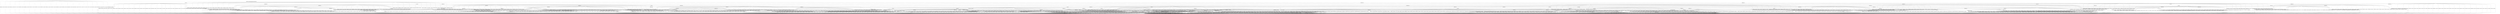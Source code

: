 digraph g {

	s0 [shape="circle" label="s0"];
	s1 [shape="circle" label="s1"];
	s2 [shape="circle" label="s2"];
	s3 [shape="circle" label="s3"];
	s4 [shape="circle" label="s4"];
	s5 [shape="circle" label="s5"];
	s6 [shape="circle" label="s6"];
	s7 [shape="circle" label="s7"];
	s8 [shape="circle" label="s8"];
	s9 [shape="circle" label="s9"];
	s10 [shape="circle" label="s10"];
	s11 [shape="circle" label="s11"];
	s12 [shape="circle" label="s12"];
	s13 [shape="circle" label="s13"];
	s14 [shape="circle" label="s14"];
	s15 [shape="circle" label="s15"];
	s16 [shape="circle" label="s16"];
	s17 [shape="circle" label="s17"];
	s18 [shape="circle" label="s18"];
	s19 [shape="circle" label="s19"];
	s20 [shape="circle" label="s20"];
	s21 [shape="circle" label="s21"];
	s22 [shape="circle" label="s22"];
	s23 [shape="circle" label="s23"];
	s24 [shape="circle" label="s24"];
	s25 [shape="circle" label="s25"];
	s26 [shape="circle" label="s26"];
	s27 [shape="circle" label="s27"];
	s28 [shape="circle" label="s28"];
	s29 [shape="circle" label="s29"];
	s30 [shape="circle" label="s30"];
	s31 [shape="circle" label="s31"];
	s32 [shape="circle" label="s32"];
	s33 [shape="circle" label="s33"];
	s34 [shape="circle" label="s34"];
	s35 [shape="circle" label="s35"];
	s36 [shape="circle" label="s36"];
	s37 [shape="circle" label="s37"];
	s38 [shape="circle" label="s38"];
	s39 [shape="circle" label="s39"];
	s40 [shape="circle" label="s40"];
	s41 [shape="circle" label="s41"];
	s42 [shape="circle" label="s42"];
	s43 [shape="circle" label="s43"];
	s44 [shape="circle" label="s44"];
	s45 [shape="circle" label="s45"];
	s46 [shape="circle" label="s46"];
	s47 [shape="circle" label="s47"];
	s48 [shape="circle" label="s48"];
	s49 [shape="circle" label="s49"];
	s50 [shape="circle" label="s50"];
	s0 -> s1 [label="ClientHelloRSAReset / SERVER_HELLOCERTIFICATECERTIFICATE_REQUESTSERVER_HELLO_DONE"];
	s0 -> s2 [label="ClientKeyExchange / Alert1.0ConnectionClosed"];
	s0 -> s2 [label="EmptyCertificate / Alert1.0ConnectionClosed"];
	s0 -> s2 [label="ChangeCipherSpec / Alert1.0ConnectionClosed"];
	s0 -> s2 [label="Finished / Alert1.0ConnectionClosed"];
	s0 -> s2 [label="ApplicationData / Alert2.10ConnectionClosed"];
	s0 -> s2 [label="ApplicationDataEmpty / Alert1.0ConnectionClosed"];
	s0 -> s2 [label="ClientCertificateValid / Alert1.0ConnectionClosed"];
	s0 -> s2 [label="ClientCertificateInvalid / Alert1.0ConnectionClosed"];
	s0 -> s2 [label="ClientCertificateVerify / Alert1.0ConnectionClosed"];
	s0 -> s2 [label="CertificateRequest / Alert2.10ConnectionClosed"];
	s0 -> s2 [label="HelloVerifyRequest / Alert2.10ConnectionClosed"];
	s0 -> s2 [label="DHClientKeyExchange / Alert1.0ConnectionClosed"];
	s0 -> s2 [label="DHEServerKeyExchange / Alert1.0ConnectionClosed"];
	s0 -> s2 [label="ECDHClientKeyExchange / Alert1.0ConnectionClosed"];
	s0 -> s2 [label="ECDHEServerKeyExchange / Alert1.0ConnectionClosed"];
	s0 -> s2 [label="ServerHelloDone / Alert1.0ConnectionClosed"];
	s0 -> s2 [label="Alert / Alert1.0ConnectionClosed"];
	s0 -> s2 [label="SSL2ClientHello / Alert1.0ConnectionClosed"];
	s0 -> s2 [label="HelloRequest / Alert2.10ConnectionClosed"];
	s0 -> s2 [label="EncryptedExtensionMessage / Alert1.0ConnectionClosed"];
	s0 -> s2 [label="ServerHello / Alert2.10ConnectionClosed"];
	s0 -> s2 [label="ClientCertificateVerifyInvalid / Alert1.0ConnectionClosed"];
	s1 -> s2 [label="ClientHelloRSAReset / Alert1.0ConnectionClosed"];
	s1 -> s2 [label="ClientKeyExchange / Alert1.0ConnectionClosed"];
	s1 -> s2 [label="EmptyCertificate / Alert1.0ConnectionClosed"];
	s1 -> s2 [label="ChangeCipherSpec / Alert1.0ConnectionClosed"];
	s1 -> s2 [label="Finished / Alert1.0ConnectionClosed"];
	s1 -> s2 [label="ApplicationData / Alert2.10ConnectionClosed"];
	s1 -> s2 [label="ApplicationDataEmpty / Alert1.0ConnectionClosed"];
	s1 -> s3 [label="ClientCertificateValid / Empty"];
	s1 -> s2 [label="ClientCertificateInvalid / Alert1.0ConnectionClosed"];
	s1 -> s2 [label="ClientCertificateVerify / Alert1.0ConnectionClosed"];
	s1 -> s4 [label="CertificateRequest / Empty"];
	s1 -> s2 [label="HelloVerifyRequest / Alert1.0ConnectionClosed"];
	s1 -> s2 [label="DHClientKeyExchange / Alert1.0ConnectionClosed"];
	s1 -> s2 [label="DHEServerKeyExchange / Alert1.0ConnectionClosed"];
	s1 -> s2 [label="ECDHClientKeyExchange / Alert1.0ConnectionClosed"];
	s1 -> s2 [label="ECDHEServerKeyExchange / Alert1.0ConnectionClosed"];
	s1 -> s2 [label="ServerHelloDone / Alert1.0ConnectionClosed"];
	s1 -> s2 [label="Alert / Alert1.0ConnectionClosed"];
	s1 -> s2 [label="SSL2ClientHello / Alert1.0ConnectionClosed"];
	s1 -> s2 [label="HelloRequest / Alert2.10ConnectionClosed"];
	s1 -> s2 [label="EncryptedExtensionMessage / Alert1.0ConnectionClosed"];
	s1 -> s6 [label="ServerHello / Empty"];
	s1 -> s2 [label="ClientCertificateVerifyInvalid / Alert1.0ConnectionClosed"];
	s2 -> s2 [label="ClientHelloRSAReset / ConnectionClosed"];
	s2 -> s2 [label="ClientKeyExchange / ConnectionClosed"];
	s2 -> s2 [label="EmptyCertificate / ConnectionClosed"];
	s2 -> s2 [label="ChangeCipherSpec / ConnectionClosed"];
	s2 -> s2 [label="Finished / ConnectionClosed"];
	s2 -> s2 [label="ApplicationData / ConnectionClosed"];
	s2 -> s2 [label="ApplicationDataEmpty / ConnectionClosed"];
	s2 -> s2 [label="ClientCertificateValid / ConnectionClosed"];
	s2 -> s2 [label="ClientCertificateInvalid / ConnectionClosed"];
	s2 -> s2 [label="ClientCertificateVerify / ConnectionClosed"];
	s2 -> s2 [label="CertificateRequest / ConnectionClosed"];
	s2 -> s2 [label="HelloVerifyRequest / ConnectionClosed"];
	s2 -> s2 [label="DHClientKeyExchange / ConnectionClosed"];
	s2 -> s2 [label="DHEServerKeyExchange / ConnectionClosed"];
	s2 -> s2 [label="ECDHClientKeyExchange / ConnectionClosed"];
	s2 -> s2 [label="ECDHEServerKeyExchange / ConnectionClosed"];
	s2 -> s2 [label="ServerHelloDone / ConnectionClosed"];
	s2 -> s2 [label="Alert / ConnectionClosed"];
	s2 -> s2 [label="SSL2ClientHello / ConnectionClosed"];
	s2 -> s2 [label="HelloRequest / ConnectionClosed"];
	s2 -> s2 [label="EncryptedExtensionMessage / ConnectionClosed"];
	s2 -> s2 [label="ServerHello / ConnectionClosed"];
	s2 -> s2 [label="ClientCertificateVerifyInvalid / ConnectionClosed"];
	s3 -> s2 [label="ClientHelloRSAReset / Alert1.0ConnectionClosed"];
	s3 -> s9 [label="ClientKeyExchange / Empty"];
	s3 -> s2 [label="EmptyCertificate / Alert1.0ConnectionClosed"];
	s3 -> s2 [label="ChangeCipherSpec / Alert1.0ConnectionClosed"];
	s3 -> s2 [label="Finished / Alert1.0ConnectionClosed"];
	s3 -> s2 [label="ApplicationData / Alert2.10ConnectionClosed"];
	s3 -> s2 [label="ApplicationDataEmpty / Alert1.0ConnectionClosed"];
	s3 -> s2 [label="ClientCertificateValid / Alert1.0ConnectionClosed"];
	s3 -> s2 [label="ClientCertificateInvalid / Alert1.0ConnectionClosed"];
	s3 -> s2 [label="ClientCertificateVerify / Alert1.0ConnectionClosed"];
	s3 -> s5 [label="CertificateRequest / Empty"];
	s3 -> s2 [label="HelloVerifyRequest / Alert1.0ConnectionClosed"];
	s3 -> s2 [label="DHClientKeyExchange / Alert1.0ConnectionClosed"];
	s3 -> s2 [label="DHEServerKeyExchange / Alert1.0ConnectionClosed"];
	s3 -> s2 [label="ECDHClientKeyExchange / Alert1.0ConnectionClosed"];
	s3 -> s2 [label="ECDHEServerKeyExchange / Alert1.0ConnectionClosed"];
	s3 -> s13 [label="ServerHelloDone / Empty"];
	s3 -> s2 [label="Alert / Alert1.0ConnectionClosed"];
	s3 -> s2 [label="SSL2ClientHello / Alert1.0ConnectionClosed"];
	s3 -> s2 [label="HelloRequest / Alert2.10ConnectionClosed"];
	s3 -> s2 [label="EncryptedExtensionMessage / Alert1.0ConnectionClosed"];
	s3 -> s7 [label="ServerHello / Empty"];
	s3 -> s2 [label="ClientCertificateVerifyInvalid / Alert1.0ConnectionClosed"];
	s4 -> s2 [label="ClientHelloRSAReset / Alert1.0ConnectionClosed"];
	s4 -> s2 [label="ClientKeyExchange / Alert1.0ConnectionClosed"];
	s4 -> s2 [label="EmptyCertificate / Alert1.0ConnectionClosed"];
	s4 -> s2 [label="ChangeCipherSpec / Alert1.0ConnectionClosed"];
	s4 -> s2 [label="Finished / Alert1.0ConnectionClosed"];
	s4 -> s2 [label="ApplicationData / Alert2.10ConnectionClosed"];
	s4 -> s2 [label="ApplicationDataEmpty / Alert1.0ConnectionClosed"];
	s4 -> s5 [label="ClientCertificateValid / Empty"];
	s4 -> s2 [label="ClientCertificateInvalid / Alert1.0ConnectionClosed"];
	s4 -> s2 [label="ClientCertificateVerify / Alert1.0ConnectionClosed"];
	s4 -> s2 [label="CertificateRequest / Alert1.0ConnectionClosed"];
	s4 -> s2 [label="HelloVerifyRequest / Alert1.0ConnectionClosed"];
	s4 -> s2 [label="DHClientKeyExchange / Alert1.0ConnectionClosed"];
	s4 -> s2 [label="DHEServerKeyExchange / Alert1.0ConnectionClosed"];
	s4 -> s2 [label="ECDHClientKeyExchange / Alert1.0ConnectionClosed"];
	s4 -> s2 [label="ECDHEServerKeyExchange / Alert1.0ConnectionClosed"];
	s4 -> s2 [label="ServerHelloDone / Alert1.0ConnectionClosed"];
	s4 -> s2 [label="Alert / Alert1.0ConnectionClosed"];
	s4 -> s2 [label="SSL2ClientHello / Alert1.0ConnectionClosed"];
	s4 -> s2 [label="HelloRequest / Alert2.10ConnectionClosed"];
	s4 -> s2 [label="EncryptedExtensionMessage / Alert1.0ConnectionClosed"];
	s4 -> s8 [label="ServerHello / Empty"];
	s4 -> s2 [label="ClientCertificateVerifyInvalid / Alert1.0ConnectionClosed"];
	s5 -> s2 [label="ClientHelloRSAReset / Alert1.0ConnectionClosed"];
	s5 -> s10 [label="ClientKeyExchange / Empty"];
	s5 -> s2 [label="EmptyCertificate / Alert1.0ConnectionClosed"];
	s5 -> s2 [label="ChangeCipherSpec / Alert1.0ConnectionClosed"];
	s5 -> s2 [label="Finished / Alert1.0ConnectionClosed"];
	s5 -> s2 [label="ApplicationData / Alert2.10ConnectionClosed"];
	s5 -> s2 [label="ApplicationDataEmpty / Alert1.0ConnectionClosed"];
	s5 -> s2 [label="ClientCertificateValid / Alert1.0ConnectionClosed"];
	s5 -> s2 [label="ClientCertificateInvalid / Alert1.0ConnectionClosed"];
	s5 -> s2 [label="ClientCertificateVerify / Alert1.0ConnectionClosed"];
	s5 -> s2 [label="CertificateRequest / Alert1.0ConnectionClosed"];
	s5 -> s2 [label="HelloVerifyRequest / Alert1.0ConnectionClosed"];
	s5 -> s2 [label="DHClientKeyExchange / Alert1.0ConnectionClosed"];
	s5 -> s2 [label="DHEServerKeyExchange / Alert1.0ConnectionClosed"];
	s5 -> s2 [label="ECDHClientKeyExchange / Alert1.0ConnectionClosed"];
	s5 -> s2 [label="ECDHEServerKeyExchange / Alert1.0ConnectionClosed"];
	s5 -> s15 [label="ServerHelloDone / Empty"];
	s5 -> s2 [label="Alert / Alert1.0ConnectionClosed"];
	s5 -> s2 [label="SSL2ClientHello / Alert1.0ConnectionClosed"];
	s5 -> s2 [label="HelloRequest / Alert2.10ConnectionClosed"];
	s5 -> s2 [label="EncryptedExtensionMessage / Alert1.0ConnectionClosed"];
	s5 -> s12 [label="ServerHello / Empty"];
	s5 -> s2 [label="ClientCertificateVerifyInvalid / Alert1.0ConnectionClosed"];
	s6 -> s2 [label="ClientHelloRSAReset / Alert1.0ConnectionClosed"];
	s6 -> s2 [label="ClientKeyExchange / Alert1.0ConnectionClosed"];
	s6 -> s2 [label="EmptyCertificate / Alert1.0ConnectionClosed"];
	s6 -> s2 [label="ChangeCipherSpec / Alert1.0ConnectionClosed"];
	s6 -> s2 [label="Finished / Alert1.0ConnectionClosed"];
	s6 -> s2 [label="ApplicationData / Alert2.10ConnectionClosed"];
	s6 -> s2 [label="ApplicationDataEmpty / Alert1.0ConnectionClosed"];
	s6 -> s7 [label="ClientCertificateValid / Empty"];
	s6 -> s2 [label="ClientCertificateInvalid / Alert1.0ConnectionClosed"];
	s6 -> s2 [label="ClientCertificateVerify / Alert1.0ConnectionClosed"];
	s6 -> s8 [label="CertificateRequest / Empty"];
	s6 -> s2 [label="HelloVerifyRequest / Alert1.0ConnectionClosed"];
	s6 -> s2 [label="DHClientKeyExchange / Alert1.0ConnectionClosed"];
	s6 -> s2 [label="DHEServerKeyExchange / Alert1.0ConnectionClosed"];
	s6 -> s2 [label="ECDHClientKeyExchange / Alert1.0ConnectionClosed"];
	s6 -> s2 [label="ECDHEServerKeyExchange / Alert1.0ConnectionClosed"];
	s6 -> s2 [label="ServerHelloDone / Alert1.0ConnectionClosed"];
	s6 -> s2 [label="Alert / Alert1.0ConnectionClosed"];
	s6 -> s2 [label="SSL2ClientHello / Alert1.0ConnectionClosed"];
	s6 -> s2 [label="HelloRequest / Alert2.10ConnectionClosed"];
	s6 -> s2 [label="EncryptedExtensionMessage / Alert1.0ConnectionClosed"];
	s6 -> s2 [label="ServerHello / Alert1.0ConnectionClosed"];
	s6 -> s2 [label="ClientCertificateVerifyInvalid / Alert1.0ConnectionClosed"];
	s7 -> s2 [label="ClientHelloRSAReset / Alert1.0ConnectionClosed"];
	s7 -> s11 [label="ClientKeyExchange / Empty"];
	s7 -> s2 [label="EmptyCertificate / Alert1.0ConnectionClosed"];
	s7 -> s2 [label="ChangeCipherSpec / Alert1.0ConnectionClosed"];
	s7 -> s2 [label="Finished / Alert1.0ConnectionClosed"];
	s7 -> s2 [label="ApplicationData / Alert2.10ConnectionClosed"];
	s7 -> s2 [label="ApplicationDataEmpty / Alert1.0ConnectionClosed"];
	s7 -> s2 [label="ClientCertificateValid / Alert1.0ConnectionClosed"];
	s7 -> s2 [label="ClientCertificateInvalid / Alert1.0ConnectionClosed"];
	s7 -> s2 [label="ClientCertificateVerify / Alert1.0ConnectionClosed"];
	s7 -> s12 [label="CertificateRequest / Empty"];
	s7 -> s2 [label="HelloVerifyRequest / Alert1.0ConnectionClosed"];
	s7 -> s2 [label="DHClientKeyExchange / Alert1.0ConnectionClosed"];
	s7 -> s2 [label="DHEServerKeyExchange / Alert1.0ConnectionClosed"];
	s7 -> s2 [label="ECDHClientKeyExchange / Alert1.0ConnectionClosed"];
	s7 -> s2 [label="ECDHEServerKeyExchange / Alert1.0ConnectionClosed"];
	s7 -> s16 [label="ServerHelloDone / Empty"];
	s7 -> s2 [label="Alert / Alert1.0ConnectionClosed"];
	s7 -> s2 [label="SSL2ClientHello / Alert1.0ConnectionClosed"];
	s7 -> s2 [label="HelloRequest / Alert2.10ConnectionClosed"];
	s7 -> s2 [label="EncryptedExtensionMessage / Alert1.0ConnectionClosed"];
	s7 -> s2 [label="ServerHello / Alert1.0ConnectionClosed"];
	s7 -> s2 [label="ClientCertificateVerifyInvalid / Alert1.0ConnectionClosed"];
	s8 -> s2 [label="ClientHelloRSAReset / Alert1.0ConnectionClosed"];
	s8 -> s2 [label="ClientKeyExchange / Alert1.0ConnectionClosed"];
	s8 -> s2 [label="EmptyCertificate / Alert1.0ConnectionClosed"];
	s8 -> s2 [label="ChangeCipherSpec / Alert1.0ConnectionClosed"];
	s8 -> s2 [label="Finished / Alert1.0ConnectionClosed"];
	s8 -> s2 [label="ApplicationData / Alert2.10ConnectionClosed"];
	s8 -> s2 [label="ApplicationDataEmpty / Alert1.0ConnectionClosed"];
	s8 -> s12 [label="ClientCertificateValid / Empty"];
	s8 -> s2 [label="ClientCertificateInvalid / Alert1.0ConnectionClosed"];
	s8 -> s2 [label="ClientCertificateVerify / Alert1.0ConnectionClosed"];
	s8 -> s2 [label="CertificateRequest / Alert1.0ConnectionClosed"];
	s8 -> s2 [label="HelloVerifyRequest / Alert1.0ConnectionClosed"];
	s8 -> s2 [label="DHClientKeyExchange / Alert1.0ConnectionClosed"];
	s8 -> s2 [label="DHEServerKeyExchange / Alert1.0ConnectionClosed"];
	s8 -> s2 [label="ECDHClientKeyExchange / Alert1.0ConnectionClosed"];
	s8 -> s2 [label="ECDHEServerKeyExchange / Alert1.0ConnectionClosed"];
	s8 -> s2 [label="ServerHelloDone / Alert1.0ConnectionClosed"];
	s8 -> s2 [label="Alert / Alert1.0ConnectionClosed"];
	s8 -> s2 [label="SSL2ClientHello / Alert1.0ConnectionClosed"];
	s8 -> s2 [label="HelloRequest / Alert2.10ConnectionClosed"];
	s8 -> s2 [label="EncryptedExtensionMessage / Alert1.0ConnectionClosed"];
	s8 -> s2 [label="ServerHello / Alert1.0ConnectionClosed"];
	s8 -> s2 [label="ClientCertificateVerifyInvalid / Alert1.0ConnectionClosed"];
	s9 -> s2 [label="ClientHelloRSAReset / Alert1.0ConnectionClosed"];
	s9 -> s2 [label="ClientKeyExchange / Alert1.0ConnectionClosed"];
	s9 -> s2 [label="EmptyCertificate / Alert1.0ConnectionClosed"];
	s9 -> s2 [label="ChangeCipherSpec / Alert1.0ConnectionClosed"];
	s9 -> s2 [label="Finished / Alert1.0ConnectionClosed"];
	s9 -> s2 [label="ApplicationData / Alert2.10ConnectionClosed"];
	s9 -> s2 [label="ApplicationDataEmpty / Alert1.0ConnectionClosed"];
	s9 -> s2 [label="ClientCertificateValid / Alert1.0ConnectionClosed"];
	s9 -> s2 [label="ClientCertificateInvalid / Alert1.0ConnectionClosed"];
	s9 -> s20 [label="ClientCertificateVerify / Empty"];
	s9 -> s24 [label="CertificateRequest / Empty"];
	s9 -> s2 [label="HelloVerifyRequest / Alert1.0ConnectionClosed"];
	s9 -> s2 [label="DHClientKeyExchange / Alert1.0ConnectionClosed"];
	s9 -> s2 [label="DHEServerKeyExchange / Alert1.0ConnectionClosed"];
	s9 -> s2 [label="ECDHClientKeyExchange / Alert1.0ConnectionClosed"];
	s9 -> s2 [label="ECDHEServerKeyExchange / Alert1.0ConnectionClosed"];
	s9 -> s25 [label="ServerHelloDone / Empty"];
	s9 -> s2 [label="Alert / Alert1.0ConnectionClosed"];
	s9 -> s2 [label="SSL2ClientHello / Alert1.0ConnectionClosed"];
	s9 -> s2 [label="HelloRequest / Alert2.10ConnectionClosed"];
	s9 -> s2 [label="EncryptedExtensionMessage / Alert1.0ConnectionClosed"];
	s9 -> s26 [label="ServerHello / Empty"];
	s9 -> s2 [label="ClientCertificateVerifyInvalid / Alert1.0ConnectionClosed"];
	s10 -> s2 [label="ClientHelloRSAReset / Alert1.0ConnectionClosed"];
	s10 -> s2 [label="ClientKeyExchange / Alert1.0ConnectionClosed"];
	s10 -> s2 [label="EmptyCertificate / Alert1.0ConnectionClosed"];
	s10 -> s2 [label="ChangeCipherSpec / Alert1.0ConnectionClosed"];
	s10 -> s2 [label="Finished / Alert1.0ConnectionClosed"];
	s10 -> s2 [label="ApplicationData / Alert2.10ConnectionClosed"];
	s10 -> s2 [label="ApplicationDataEmpty / Alert1.0ConnectionClosed"];
	s10 -> s2 [label="ClientCertificateValid / Alert1.0ConnectionClosed"];
	s10 -> s2 [label="ClientCertificateInvalid / Alert1.0ConnectionClosed"];
	s10 -> s21 [label="ClientCertificateVerify / Empty"];
	s10 -> s2 [label="CertificateRequest / Alert1.0ConnectionClosed"];
	s10 -> s2 [label="HelloVerifyRequest / Alert1.0ConnectionClosed"];
	s10 -> s2 [label="DHClientKeyExchange / Alert1.0ConnectionClosed"];
	s10 -> s2 [label="DHEServerKeyExchange / Alert1.0ConnectionClosed"];
	s10 -> s2 [label="ECDHClientKeyExchange / Alert1.0ConnectionClosed"];
	s10 -> s2 [label="ECDHEServerKeyExchange / Alert1.0ConnectionClosed"];
	s10 -> s28 [label="ServerHelloDone / Empty"];
	s10 -> s2 [label="Alert / Alert1.0ConnectionClosed"];
	s10 -> s2 [label="SSL2ClientHello / Alert1.0ConnectionClosed"];
	s10 -> s2 [label="HelloRequest / Alert2.10ConnectionClosed"];
	s10 -> s2 [label="EncryptedExtensionMessage / Alert1.0ConnectionClosed"];
	s10 -> s29 [label="ServerHello / Empty"];
	s10 -> s2 [label="ClientCertificateVerifyInvalid / Alert1.0ConnectionClosed"];
	s11 -> s2 [label="ClientHelloRSAReset / Alert1.0ConnectionClosed"];
	s11 -> s2 [label="ClientKeyExchange / Alert1.0ConnectionClosed"];
	s11 -> s2 [label="EmptyCertificate / Alert1.0ConnectionClosed"];
	s11 -> s2 [label="ChangeCipherSpec / Alert1.0ConnectionClosed"];
	s11 -> s2 [label="Finished / Alert1.0ConnectionClosed"];
	s11 -> s2 [label="ApplicationData / Alert2.10ConnectionClosed"];
	s11 -> s2 [label="ApplicationDataEmpty / Alert1.0ConnectionClosed"];
	s11 -> s2 [label="ClientCertificateValid / Alert1.0ConnectionClosed"];
	s11 -> s2 [label="ClientCertificateInvalid / Alert1.0ConnectionClosed"];
	s11 -> s23 [label="ClientCertificateVerify / Empty"];
	s11 -> s29 [label="CertificateRequest / Empty"];
	s11 -> s2 [label="HelloVerifyRequest / Alert1.0ConnectionClosed"];
	s11 -> s2 [label="DHClientKeyExchange / Alert1.0ConnectionClosed"];
	s11 -> s2 [label="DHEServerKeyExchange / Alert1.0ConnectionClosed"];
	s11 -> s2 [label="ECDHClientKeyExchange / Alert1.0ConnectionClosed"];
	s11 -> s2 [label="ECDHEServerKeyExchange / Alert1.0ConnectionClosed"];
	s11 -> s31 [label="ServerHelloDone / Empty"];
	s11 -> s2 [label="Alert / Alert1.0ConnectionClosed"];
	s11 -> s2 [label="SSL2ClientHello / Alert1.0ConnectionClosed"];
	s11 -> s2 [label="HelloRequest / Alert2.10ConnectionClosed"];
	s11 -> s2 [label="EncryptedExtensionMessage / Alert1.0ConnectionClosed"];
	s11 -> s2 [label="ServerHello / Alert1.0ConnectionClosed"];
	s11 -> s2 [label="ClientCertificateVerifyInvalid / Alert1.0ConnectionClosed"];
	s12 -> s2 [label="ClientHelloRSAReset / Alert1.0ConnectionClosed"];
	s12 -> s18 [label="ClientKeyExchange / Empty"];
	s12 -> s2 [label="EmptyCertificate / Alert1.0ConnectionClosed"];
	s12 -> s2 [label="ChangeCipherSpec / Alert1.0ConnectionClosed"];
	s12 -> s2 [label="Finished / Alert1.0ConnectionClosed"];
	s12 -> s2 [label="ApplicationData / Alert2.10ConnectionClosed"];
	s12 -> s2 [label="ApplicationDataEmpty / Alert1.0ConnectionClosed"];
	s12 -> s2 [label="ClientCertificateValid / Alert1.0ConnectionClosed"];
	s12 -> s2 [label="ClientCertificateInvalid / Alert1.0ConnectionClosed"];
	s12 -> s2 [label="ClientCertificateVerify / Alert1.0ConnectionClosed"];
	s12 -> s2 [label="CertificateRequest / Alert1.0ConnectionClosed"];
	s12 -> s2 [label="HelloVerifyRequest / Alert1.0ConnectionClosed"];
	s12 -> s2 [label="DHClientKeyExchange / Alert1.0ConnectionClosed"];
	s12 -> s2 [label="DHEServerKeyExchange / Alert1.0ConnectionClosed"];
	s12 -> s2 [label="ECDHClientKeyExchange / Alert1.0ConnectionClosed"];
	s12 -> s2 [label="ECDHEServerKeyExchange / Alert1.0ConnectionClosed"];
	s12 -> s30 [label="ServerHelloDone / Empty"];
	s12 -> s2 [label="Alert / Alert1.0ConnectionClosed"];
	s12 -> s2 [label="SSL2ClientHello / Alert1.0ConnectionClosed"];
	s12 -> s2 [label="HelloRequest / Alert2.10ConnectionClosed"];
	s12 -> s2 [label="EncryptedExtensionMessage / Alert1.0ConnectionClosed"];
	s12 -> s2 [label="ServerHello / Alert1.0ConnectionClosed"];
	s12 -> s2 [label="ClientCertificateVerifyInvalid / Alert1.0ConnectionClosed"];
	s13 -> s2 [label="ClientHelloRSAReset / Alert1.0ConnectionClosed"];
	s13 -> s14 [label="ClientKeyExchange / Empty"];
	s13 -> s2 [label="EmptyCertificate / Alert1.0ConnectionClosed"];
	s13 -> s2 [label="ChangeCipherSpec / Alert1.0ConnectionClosed"];
	s13 -> s2 [label="Finished / Alert1.0ConnectionClosed"];
	s13 -> s2 [label="ApplicationData / Alert2.10ConnectionClosed"];
	s13 -> s2 [label="ApplicationDataEmpty / Alert1.0ConnectionClosed"];
	s13 -> s2 [label="ClientCertificateValid / Alert1.0ConnectionClosed"];
	s13 -> s2 [label="ClientCertificateInvalid / Alert1.0ConnectionClosed"];
	s13 -> s2 [label="ClientCertificateVerify / Alert1.0ConnectionClosed"];
	s13 -> s15 [label="CertificateRequest / Empty"];
	s13 -> s2 [label="HelloVerifyRequest / Alert1.0ConnectionClosed"];
	s13 -> s2 [label="DHClientKeyExchange / Alert1.0ConnectionClosed"];
	s13 -> s2 [label="DHEServerKeyExchange / Alert1.0ConnectionClosed"];
	s13 -> s2 [label="ECDHClientKeyExchange / Alert1.0ConnectionClosed"];
	s13 -> s2 [label="ECDHEServerKeyExchange / Alert1.0ConnectionClosed"];
	s13 -> s2 [label="ServerHelloDone / Alert1.0ConnectionClosed"];
	s13 -> s2 [label="Alert / Alert1.0ConnectionClosed"];
	s13 -> s2 [label="SSL2ClientHello / Alert1.0ConnectionClosed"];
	s13 -> s2 [label="HelloRequest / Alert2.10ConnectionClosed"];
	s13 -> s2 [label="EncryptedExtensionMessage / Alert1.0ConnectionClosed"];
	s13 -> s16 [label="ServerHello / Empty"];
	s13 -> s2 [label="ClientCertificateVerifyInvalid / Alert1.0ConnectionClosed"];
	s14 -> s2 [label="ClientHelloRSAReset / Alert1.0ConnectionClosed"];
	s14 -> s2 [label="ClientKeyExchange / Alert1.0ConnectionClosed"];
	s14 -> s2 [label="EmptyCertificate / Alert1.0ConnectionClosed"];
	s14 -> s2 [label="ChangeCipherSpec / Alert1.0ConnectionClosed"];
	s14 -> s2 [label="Finished / Alert1.0ConnectionClosed"];
	s14 -> s2 [label="ApplicationData / Alert2.10ConnectionClosed"];
	s14 -> s2 [label="ApplicationDataEmpty / Alert1.0ConnectionClosed"];
	s14 -> s2 [label="ClientCertificateValid / Alert1.0ConnectionClosed"];
	s14 -> s2 [label="ClientCertificateInvalid / Alert1.0ConnectionClosed"];
	s14 -> s22 [label="ClientCertificateVerify / Empty"];
	s14 -> s28 [label="CertificateRequest / Empty"];
	s14 -> s2 [label="HelloVerifyRequest / Alert1.0ConnectionClosed"];
	s14 -> s2 [label="DHClientKeyExchange / Alert1.0ConnectionClosed"];
	s14 -> s2 [label="DHEServerKeyExchange / Alert1.0ConnectionClosed"];
	s14 -> s2 [label="ECDHClientKeyExchange / Alert1.0ConnectionClosed"];
	s14 -> s2 [label="ECDHEServerKeyExchange / Alert1.0ConnectionClosed"];
	s14 -> s2 [label="ServerHelloDone / Alert1.0ConnectionClosed"];
	s14 -> s2 [label="Alert / Alert1.0ConnectionClosed"];
	s14 -> s2 [label="SSL2ClientHello / Alert1.0ConnectionClosed"];
	s14 -> s2 [label="HelloRequest / Alert2.10ConnectionClosed"];
	s14 -> s2 [label="EncryptedExtensionMessage / Alert1.0ConnectionClosed"];
	s14 -> s31 [label="ServerHello / Empty"];
	s14 -> s2 [label="ClientCertificateVerifyInvalid / Alert1.0ConnectionClosed"];
	s15 -> s2 [label="ClientHelloRSAReset / Alert1.0ConnectionClosed"];
	s15 -> s17 [label="ClientKeyExchange / Empty"];
	s15 -> s2 [label="EmptyCertificate / Alert1.0ConnectionClosed"];
	s15 -> s2 [label="ChangeCipherSpec / Alert1.0ConnectionClosed"];
	s15 -> s2 [label="Finished / Alert1.0ConnectionClosed"];
	s15 -> s2 [label="ApplicationData / Alert2.10ConnectionClosed"];
	s15 -> s2 [label="ApplicationDataEmpty / Alert1.0ConnectionClosed"];
	s15 -> s2 [label="ClientCertificateValid / Alert1.0ConnectionClosed"];
	s15 -> s2 [label="ClientCertificateInvalid / Alert1.0ConnectionClosed"];
	s15 -> s2 [label="ClientCertificateVerify / Alert1.0ConnectionClosed"];
	s15 -> s2 [label="CertificateRequest / Alert1.0ConnectionClosed"];
	s15 -> s2 [label="HelloVerifyRequest / Alert1.0ConnectionClosed"];
	s15 -> s2 [label="DHClientKeyExchange / Alert1.0ConnectionClosed"];
	s15 -> s2 [label="DHEServerKeyExchange / Alert1.0ConnectionClosed"];
	s15 -> s2 [label="ECDHClientKeyExchange / Alert1.0ConnectionClosed"];
	s15 -> s2 [label="ECDHEServerKeyExchange / Alert1.0ConnectionClosed"];
	s15 -> s2 [label="ServerHelloDone / Alert1.0ConnectionClosed"];
	s15 -> s2 [label="Alert / Alert1.0ConnectionClosed"];
	s15 -> s2 [label="SSL2ClientHello / Alert1.0ConnectionClosed"];
	s15 -> s2 [label="HelloRequest / Alert2.10ConnectionClosed"];
	s15 -> s2 [label="EncryptedExtensionMessage / Alert1.0ConnectionClosed"];
	s15 -> s30 [label="ServerHello / Empty"];
	s15 -> s2 [label="ClientCertificateVerifyInvalid / Alert1.0ConnectionClosed"];
	s16 -> s2 [label="ClientHelloRSAReset / Alert1.0ConnectionClosed"];
	s16 -> s19 [label="ClientKeyExchange / Empty"];
	s16 -> s2 [label="EmptyCertificate / Alert1.0ConnectionClosed"];
	s16 -> s2 [label="ChangeCipherSpec / Alert1.0ConnectionClosed"];
	s16 -> s2 [label="Finished / Alert1.0ConnectionClosed"];
	s16 -> s2 [label="ApplicationData / Alert2.10ConnectionClosed"];
	s16 -> s2 [label="ApplicationDataEmpty / Alert1.0ConnectionClosed"];
	s16 -> s2 [label="ClientCertificateValid / Alert1.0ConnectionClosed"];
	s16 -> s2 [label="ClientCertificateInvalid / Alert1.0ConnectionClosed"];
	s16 -> s2 [label="ClientCertificateVerify / Alert1.0ConnectionClosed"];
	s16 -> s30 [label="CertificateRequest / Empty"];
	s16 -> s2 [label="HelloVerifyRequest / Alert1.0ConnectionClosed"];
	s16 -> s2 [label="DHClientKeyExchange / Alert1.0ConnectionClosed"];
	s16 -> s2 [label="DHEServerKeyExchange / Alert1.0ConnectionClosed"];
	s16 -> s2 [label="ECDHClientKeyExchange / Alert1.0ConnectionClosed"];
	s16 -> s2 [label="ECDHEServerKeyExchange / Alert1.0ConnectionClosed"];
	s16 -> s2 [label="ServerHelloDone / Alert1.0ConnectionClosed"];
	s16 -> s2 [label="Alert / Alert1.0ConnectionClosed"];
	s16 -> s2 [label="SSL2ClientHello / Alert1.0ConnectionClosed"];
	s16 -> s2 [label="HelloRequest / Alert2.10ConnectionClosed"];
	s16 -> s2 [label="EncryptedExtensionMessage / Alert1.0ConnectionClosed"];
	s16 -> s2 [label="ServerHello / Alert1.0ConnectionClosed"];
	s16 -> s2 [label="ClientCertificateVerifyInvalid / Alert1.0ConnectionClosed"];
	s17 -> s2 [label="ClientHelloRSAReset / Alert1.0ConnectionClosed"];
	s17 -> s2 [label="ClientKeyExchange / Alert1.0ConnectionClosed"];
	s17 -> s2 [label="EmptyCertificate / Alert1.0ConnectionClosed"];
	s17 -> s2 [label="ChangeCipherSpec / Alert1.0ConnectionClosed"];
	s17 -> s2 [label="Finished / Alert1.0ConnectionClosed"];
	s17 -> s2 [label="ApplicationData / Alert2.10ConnectionClosed"];
	s17 -> s2 [label="ApplicationDataEmpty / Alert1.0ConnectionClosed"];
	s17 -> s2 [label="ClientCertificateValid / Alert1.0ConnectionClosed"];
	s17 -> s2 [label="ClientCertificateInvalid / Alert1.0ConnectionClosed"];
	s17 -> s35 [label="ClientCertificateVerify / Empty"];
	s17 -> s2 [label="CertificateRequest / Alert1.0ConnectionClosed"];
	s17 -> s2 [label="HelloVerifyRequest / Alert1.0ConnectionClosed"];
	s17 -> s2 [label="DHClientKeyExchange / Alert1.0ConnectionClosed"];
	s17 -> s2 [label="DHEServerKeyExchange / Alert1.0ConnectionClosed"];
	s17 -> s2 [label="ECDHClientKeyExchange / Alert1.0ConnectionClosed"];
	s17 -> s2 [label="ECDHEServerKeyExchange / Alert1.0ConnectionClosed"];
	s17 -> s2 [label="ServerHelloDone / Alert1.0ConnectionClosed"];
	s17 -> s2 [label="Alert / Alert1.0ConnectionClosed"];
	s17 -> s2 [label="SSL2ClientHello / Alert1.0ConnectionClosed"];
	s17 -> s2 [label="HelloRequest / Alert2.10ConnectionClosed"];
	s17 -> s2 [label="EncryptedExtensionMessage / Alert1.0ConnectionClosed"];
	s17 -> s36 [label="ServerHello / Empty"];
	s17 -> s2 [label="ClientCertificateVerifyInvalid / Alert1.0ConnectionClosed"];
	s18 -> s2 [label="ClientHelloRSAReset / Alert1.0ConnectionClosed"];
	s18 -> s2 [label="ClientKeyExchange / Alert1.0ConnectionClosed"];
	s18 -> s2 [label="EmptyCertificate / Alert1.0ConnectionClosed"];
	s18 -> s2 [label="ChangeCipherSpec / Alert1.0ConnectionClosed"];
	s18 -> s2 [label="Finished / Alert1.0ConnectionClosed"];
	s18 -> s2 [label="ApplicationData / Alert2.10ConnectionClosed"];
	s18 -> s2 [label="ApplicationDataEmpty / Alert1.0ConnectionClosed"];
	s18 -> s2 [label="ClientCertificateValid / Alert1.0ConnectionClosed"];
	s18 -> s2 [label="ClientCertificateInvalid / Alert1.0ConnectionClosed"];
	s18 -> s40 [label="ClientCertificateVerify / Empty"];
	s18 -> s2 [label="CertificateRequest / Alert1.0ConnectionClosed"];
	s18 -> s2 [label="HelloVerifyRequest / Alert1.0ConnectionClosed"];
	s18 -> s2 [label="DHClientKeyExchange / Alert1.0ConnectionClosed"];
	s18 -> s2 [label="DHEServerKeyExchange / Alert1.0ConnectionClosed"];
	s18 -> s2 [label="ECDHClientKeyExchange / Alert1.0ConnectionClosed"];
	s18 -> s2 [label="ECDHEServerKeyExchange / Alert1.0ConnectionClosed"];
	s18 -> s36 [label="ServerHelloDone / Empty"];
	s18 -> s2 [label="Alert / Alert1.0ConnectionClosed"];
	s18 -> s2 [label="SSL2ClientHello / Alert1.0ConnectionClosed"];
	s18 -> s2 [label="HelloRequest / Alert2.10ConnectionClosed"];
	s18 -> s2 [label="EncryptedExtensionMessage / Alert1.0ConnectionClosed"];
	s18 -> s2 [label="ServerHello / Alert1.0ConnectionClosed"];
	s18 -> s2 [label="ClientCertificateVerifyInvalid / Alert1.0ConnectionClosed"];
	s19 -> s2 [label="ClientHelloRSAReset / Alert1.0ConnectionClosed"];
	s19 -> s2 [label="ClientKeyExchange / Alert1.0ConnectionClosed"];
	s19 -> s2 [label="EmptyCertificate / Alert1.0ConnectionClosed"];
	s19 -> s2 [label="ChangeCipherSpec / Alert1.0ConnectionClosed"];
	s19 -> s2 [label="Finished / Alert1.0ConnectionClosed"];
	s19 -> s2 [label="ApplicationData / Alert2.10ConnectionClosed"];
	s19 -> s2 [label="ApplicationDataEmpty / Alert1.0ConnectionClosed"];
	s19 -> s2 [label="ClientCertificateValid / Alert1.0ConnectionClosed"];
	s19 -> s2 [label="ClientCertificateInvalid / Alert1.0ConnectionClosed"];
	s19 -> s41 [label="ClientCertificateVerify / Empty"];
	s19 -> s36 [label="CertificateRequest / Empty"];
	s19 -> s2 [label="HelloVerifyRequest / Alert1.0ConnectionClosed"];
	s19 -> s2 [label="DHClientKeyExchange / Alert1.0ConnectionClosed"];
	s19 -> s2 [label="DHEServerKeyExchange / Alert1.0ConnectionClosed"];
	s19 -> s2 [label="ECDHClientKeyExchange / Alert1.0ConnectionClosed"];
	s19 -> s2 [label="ECDHEServerKeyExchange / Alert1.0ConnectionClosed"];
	s19 -> s2 [label="ServerHelloDone / Alert1.0ConnectionClosed"];
	s19 -> s2 [label="Alert / Alert1.0ConnectionClosed"];
	s19 -> s2 [label="SSL2ClientHello / Alert1.0ConnectionClosed"];
	s19 -> s2 [label="HelloRequest / Alert2.10ConnectionClosed"];
	s19 -> s2 [label="EncryptedExtensionMessage / Alert1.0ConnectionClosed"];
	s19 -> s2 [label="ServerHello / Alert1.0ConnectionClosed"];
	s19 -> s2 [label="ClientCertificateVerifyInvalid / Alert1.0ConnectionClosed"];
	s20 -> s2 [label="ClientHelloRSAReset / Alert1.0ConnectionClosed"];
	s20 -> s2 [label="ClientKeyExchange / Alert1.0ConnectionClosed"];
	s20 -> s2 [label="EmptyCertificate / Alert1.0ConnectionClosed"];
	s20 -> s27 [label="ChangeCipherSpec / Empty"];
	s20 -> s2 [label="Finished / Alert1.0ConnectionClosed"];
	s20 -> s2 [label="ApplicationData / Alert2.10ConnectionClosed"];
	s20 -> s2 [label="ApplicationDataEmpty / Alert1.0ConnectionClosed"];
	s20 -> s2 [label="ClientCertificateValid / Alert1.0ConnectionClosed"];
	s20 -> s2 [label="ClientCertificateInvalid / Alert1.0ConnectionClosed"];
	s20 -> s2 [label="ClientCertificateVerify / Alert1.0ConnectionClosed"];
	s20 -> s21 [label="CertificateRequest / Empty"];
	s20 -> s2 [label="HelloVerifyRequest / Alert1.0ConnectionClosed"];
	s20 -> s2 [label="DHClientKeyExchange / Alert1.0ConnectionClosed"];
	s20 -> s2 [label="DHEServerKeyExchange / Alert1.0ConnectionClosed"];
	s20 -> s2 [label="ECDHClientKeyExchange / Alert1.0ConnectionClosed"];
	s20 -> s2 [label="ECDHEServerKeyExchange / Alert1.0ConnectionClosed"];
	s20 -> s22 [label="ServerHelloDone / Empty"];
	s20 -> s2 [label="Alert / Alert1.0ConnectionClosed"];
	s20 -> s2 [label="SSL2ClientHello / Alert1.0ConnectionClosed"];
	s20 -> s2 [label="HelloRequest / Alert2.10ConnectionClosed"];
	s20 -> s2 [label="EncryptedExtensionMessage / Alert1.0ConnectionClosed"];
	s20 -> s32 [label="ServerHello / Empty"];
	s20 -> s2 [label="ClientCertificateVerifyInvalid / Alert1.0ConnectionClosed"];
	s21 -> s2 [label="ClientHelloRSAReset / Alert1.0ConnectionClosed"];
	s21 -> s2 [label="ClientKeyExchange / Alert1.0ConnectionClosed"];
	s21 -> s2 [label="EmptyCertificate / Alert1.0ConnectionClosed"];
	s21 -> s42 [label="ChangeCipherSpec / Empty"];
	s21 -> s2 [label="Finished / Alert1.0ConnectionClosed"];
	s21 -> s2 [label="ApplicationData / Alert2.10ConnectionClosed"];
	s21 -> s2 [label="ApplicationDataEmpty / Alert1.0ConnectionClosed"];
	s21 -> s2 [label="ClientCertificateValid / Alert1.0ConnectionClosed"];
	s21 -> s2 [label="ClientCertificateInvalid / Alert1.0ConnectionClosed"];
	s21 -> s2 [label="ClientCertificateVerify / Alert1.0ConnectionClosed"];
	s21 -> s2 [label="CertificateRequest / Alert1.0ConnectionClosed"];
	s21 -> s2 [label="HelloVerifyRequest / Alert1.0ConnectionClosed"];
	s21 -> s2 [label="DHClientKeyExchange / Alert1.0ConnectionClosed"];
	s21 -> s2 [label="DHEServerKeyExchange / Alert1.0ConnectionClosed"];
	s21 -> s2 [label="ECDHClientKeyExchange / Alert1.0ConnectionClosed"];
	s21 -> s2 [label="ECDHEServerKeyExchange / Alert1.0ConnectionClosed"];
	s21 -> s35 [label="ServerHelloDone / Empty"];
	s21 -> s2 [label="Alert / Alert1.0ConnectionClosed"];
	s21 -> s2 [label="SSL2ClientHello / Alert1.0ConnectionClosed"];
	s21 -> s2 [label="HelloRequest / Alert2.10ConnectionClosed"];
	s21 -> s2 [label="EncryptedExtensionMessage / Alert1.0ConnectionClosed"];
	s21 -> s37 [label="ServerHello / Empty"];
	s21 -> s2 [label="ClientCertificateVerifyInvalid / Alert1.0ConnectionClosed"];
	s22 -> s2 [label="ClientHelloRSAReset / Alert1.0ConnectionClosed"];
	s22 -> s2 [label="ClientKeyExchange / Alert1.0ConnectionClosed"];
	s22 -> s2 [label="EmptyCertificate / Alert1.0ConnectionClosed"];
	s22 -> s43 [label="ChangeCipherSpec / Empty"];
	s22 -> s2 [label="Finished / Alert1.0ConnectionClosed"];
	s22 -> s2 [label="ApplicationData / Alert2.10ConnectionClosed"];
	s22 -> s2 [label="ApplicationDataEmpty / Alert1.0ConnectionClosed"];
	s22 -> s2 [label="ClientCertificateValid / Alert1.0ConnectionClosed"];
	s22 -> s2 [label="ClientCertificateInvalid / Alert1.0ConnectionClosed"];
	s22 -> s2 [label="ClientCertificateVerify / Alert1.0ConnectionClosed"];
	s22 -> s35 [label="CertificateRequest / Empty"];
	s22 -> s2 [label="HelloVerifyRequest / Alert1.0ConnectionClosed"];
	s22 -> s2 [label="DHClientKeyExchange / Alert1.0ConnectionClosed"];
	s22 -> s2 [label="DHEServerKeyExchange / Alert1.0ConnectionClosed"];
	s22 -> s2 [label="ECDHClientKeyExchange / Alert1.0ConnectionClosed"];
	s22 -> s2 [label="ECDHEServerKeyExchange / Alert1.0ConnectionClosed"];
	s22 -> s2 [label="ServerHelloDone / Alert1.0ConnectionClosed"];
	s22 -> s2 [label="Alert / Alert1.0ConnectionClosed"];
	s22 -> s2 [label="SSL2ClientHello / Alert1.0ConnectionClosed"];
	s22 -> s2 [label="HelloRequest / Alert2.10ConnectionClosed"];
	s22 -> s2 [label="EncryptedExtensionMessage / Alert1.0ConnectionClosed"];
	s22 -> s38 [label="ServerHello / Empty"];
	s22 -> s2 [label="ClientCertificateVerifyInvalid / Alert1.0ConnectionClosed"];
	s23 -> s2 [label="ClientHelloRSAReset / Alert1.0ConnectionClosed"];
	s23 -> s2 [label="ClientKeyExchange / Alert1.0ConnectionClosed"];
	s23 -> s2 [label="EmptyCertificate / Alert1.0ConnectionClosed"];
	s23 -> s44 [label="ChangeCipherSpec / Empty"];
	s23 -> s2 [label="Finished / Alert1.0ConnectionClosed"];
	s23 -> s2 [label="ApplicationData / Alert2.10ConnectionClosed"];
	s23 -> s2 [label="ApplicationDataEmpty / Alert1.0ConnectionClosed"];
	s23 -> s2 [label="ClientCertificateValid / Alert1.0ConnectionClosed"];
	s23 -> s2 [label="ClientCertificateInvalid / Alert1.0ConnectionClosed"];
	s23 -> s2 [label="ClientCertificateVerify / Alert1.0ConnectionClosed"];
	s23 -> s40 [label="CertificateRequest / Empty"];
	s23 -> s2 [label="HelloVerifyRequest / Alert1.0ConnectionClosed"];
	s23 -> s2 [label="DHClientKeyExchange / Alert1.0ConnectionClosed"];
	s23 -> s2 [label="DHEServerKeyExchange / Alert1.0ConnectionClosed"];
	s23 -> s2 [label="ECDHClientKeyExchange / Alert1.0ConnectionClosed"];
	s23 -> s2 [label="ECDHEServerKeyExchange / Alert1.0ConnectionClosed"];
	s23 -> s41 [label="ServerHelloDone / Empty"];
	s23 -> s2 [label="Alert / Alert1.0ConnectionClosed"];
	s23 -> s2 [label="SSL2ClientHello / Alert1.0ConnectionClosed"];
	s23 -> s2 [label="HelloRequest / Alert2.10ConnectionClosed"];
	s23 -> s2 [label="EncryptedExtensionMessage / Alert1.0ConnectionClosed"];
	s23 -> s2 [label="ServerHello / Alert1.0ConnectionClosed"];
	s23 -> s2 [label="ClientCertificateVerifyInvalid / Alert1.0ConnectionClosed"];
	s24 -> s2 [label="ClientHelloRSAReset / Alert1.0ConnectionClosed"];
	s24 -> s2 [label="ClientKeyExchange / Alert1.0ConnectionClosed"];
	s24 -> s2 [label="EmptyCertificate / Alert1.0ConnectionClosed"];
	s24 -> s2 [label="ChangeCipherSpec / Alert1.0ConnectionClosed"];
	s24 -> s2 [label="Finished / Alert1.0ConnectionClosed"];
	s24 -> s2 [label="ApplicationData / Alert2.10ConnectionClosed"];
	s24 -> s2 [label="ApplicationDataEmpty / Alert1.0ConnectionClosed"];
	s24 -> s2 [label="ClientCertificateValid / Alert1.0ConnectionClosed"];
	s24 -> s2 [label="ClientCertificateInvalid / Alert1.0ConnectionClosed"];
	s24 -> s2 [label="ClientCertificateVerify / Alert1.0ConnectionClosed"];
	s24 -> s2 [label="CertificateRequest / Alert1.0ConnectionClosed"];
	s24 -> s2 [label="HelloVerifyRequest / Alert1.0ConnectionClosed"];
	s24 -> s2 [label="DHClientKeyExchange / Alert1.0ConnectionClosed"];
	s24 -> s2 [label="DHEServerKeyExchange / Alert1.0ConnectionClosed"];
	s24 -> s2 [label="ECDHClientKeyExchange / Alert1.0ConnectionClosed"];
	s24 -> s2 [label="ECDHEServerKeyExchange / Alert1.0ConnectionClosed"];
	s24 -> s28 [label="ServerHelloDone / Empty"];
	s24 -> s2 [label="Alert / Alert1.0ConnectionClosed"];
	s24 -> s2 [label="SSL2ClientHello / Alert1.0ConnectionClosed"];
	s24 -> s2 [label="HelloRequest / Alert2.10ConnectionClosed"];
	s24 -> s2 [label="EncryptedExtensionMessage / Alert1.0ConnectionClosed"];
	s24 -> s29 [label="ServerHello / Empty"];
	s24 -> s2 [label="ClientCertificateVerifyInvalid / Alert1.0ConnectionClosed"];
	s25 -> s2 [label="ClientHelloRSAReset / Alert1.0ConnectionClosed"];
	s25 -> s2 [label="ClientKeyExchange / Alert1.0ConnectionClosed"];
	s25 -> s2 [label="EmptyCertificate / Alert1.0ConnectionClosed"];
	s25 -> s2 [label="ChangeCipherSpec / Alert1.0ConnectionClosed"];
	s25 -> s2 [label="Finished / Alert1.0ConnectionClosed"];
	s25 -> s2 [label="ApplicationData / Alert2.10ConnectionClosed"];
	s25 -> s2 [label="ApplicationDataEmpty / Alert1.0ConnectionClosed"];
	s25 -> s2 [label="ClientCertificateValid / Alert1.0ConnectionClosed"];
	s25 -> s2 [label="ClientCertificateInvalid / Alert1.0ConnectionClosed"];
	s25 -> s2 [label="ClientCertificateVerify / Alert1.0ConnectionClosed"];
	s25 -> s28 [label="CertificateRequest / Empty"];
	s25 -> s2 [label="HelloVerifyRequest / Alert1.0ConnectionClosed"];
	s25 -> s2 [label="DHClientKeyExchange / Alert1.0ConnectionClosed"];
	s25 -> s2 [label="DHEServerKeyExchange / Alert1.0ConnectionClosed"];
	s25 -> s2 [label="ECDHClientKeyExchange / Alert1.0ConnectionClosed"];
	s25 -> s2 [label="ECDHEServerKeyExchange / Alert1.0ConnectionClosed"];
	s25 -> s2 [label="ServerHelloDone / Alert1.0ConnectionClosed"];
	s25 -> s2 [label="Alert / Alert1.0ConnectionClosed"];
	s25 -> s2 [label="SSL2ClientHello / Alert1.0ConnectionClosed"];
	s25 -> s2 [label="HelloRequest / Alert2.10ConnectionClosed"];
	s25 -> s2 [label="EncryptedExtensionMessage / Alert1.0ConnectionClosed"];
	s25 -> s31 [label="ServerHello / Empty"];
	s25 -> s2 [label="ClientCertificateVerifyInvalid / Alert1.0ConnectionClosed"];
	s26 -> s2 [label="ClientHelloRSAReset / Alert1.0ConnectionClosed"];
	s26 -> s2 [label="ClientKeyExchange / Alert1.0ConnectionClosed"];
	s26 -> s2 [label="EmptyCertificate / Alert1.0ConnectionClosed"];
	s26 -> s2 [label="ChangeCipherSpec / Alert1.0ConnectionClosed"];
	s26 -> s2 [label="Finished / Alert1.0ConnectionClosed"];
	s26 -> s2 [label="ApplicationData / Alert2.10ConnectionClosed"];
	s26 -> s2 [label="ApplicationDataEmpty / Alert1.0ConnectionClosed"];
	s26 -> s2 [label="ClientCertificateValid / Alert1.0ConnectionClosed"];
	s26 -> s2 [label="ClientCertificateInvalid / Alert1.0ConnectionClosed"];
	s26 -> s2 [label="ClientCertificateVerify / Alert1.0ConnectionClosed"];
	s26 -> s29 [label="CertificateRequest / Empty"];
	s26 -> s2 [label="HelloVerifyRequest / Alert1.0ConnectionClosed"];
	s26 -> s2 [label="DHClientKeyExchange / Alert1.0ConnectionClosed"];
	s26 -> s2 [label="DHEServerKeyExchange / Alert1.0ConnectionClosed"];
	s26 -> s2 [label="ECDHClientKeyExchange / Alert1.0ConnectionClosed"];
	s26 -> s2 [label="ECDHEServerKeyExchange / Alert1.0ConnectionClosed"];
	s26 -> s31 [label="ServerHelloDone / Empty"];
	s26 -> s2 [label="Alert / Alert1.0ConnectionClosed"];
	s26 -> s2 [label="SSL2ClientHello / Alert1.0ConnectionClosed"];
	s26 -> s2 [label="HelloRequest / Alert2.10ConnectionClosed"];
	s26 -> s2 [label="EncryptedExtensionMessage / Alert1.0ConnectionClosed"];
	s26 -> s2 [label="ServerHello / Alert1.0ConnectionClosed"];
	s26 -> s2 [label="ClientCertificateVerifyInvalid / Alert1.0ConnectionClosed"];
	s27 -> s2 [label="ClientHelloRSAReset / Alert1.0ConnectionClosed"];
	s27 -> s2 [label="ClientKeyExchange / Alert1.0ConnectionClosed"];
	s27 -> s2 [label="EmptyCertificate / Alert1.0ConnectionClosed"];
	s27 -> s2 [label="ChangeCipherSpec / Alert1.0ConnectionClosed"];
	s27 -> s34 [label="Finished / CHANGE_CIPHER_SPECFINISHED"];
	s27 -> s2 [label="ApplicationData / Alert2.10ConnectionClosed"];
	s27 -> s2 [label="ApplicationDataEmpty / Alert2.10ConnectionClosed"];
	s27 -> s2 [label="ClientCertificateValid / Alert1.0ConnectionClosed"];
	s27 -> s2 [label="ClientCertificateInvalid / Alert1.0ConnectionClosed"];
	s27 -> s2 [label="ClientCertificateVerify / Alert1.0ConnectionClosed"];
	s27 -> s46 [label="CertificateRequest / Empty"];
	s27 -> s2 [label="HelloVerifyRequest / Alert1.0ConnectionClosed"];
	s27 -> s2 [label="DHClientKeyExchange / Alert1.0ConnectionClosed"];
	s27 -> s2 [label="DHEServerKeyExchange / Alert1.0ConnectionClosed"];
	s27 -> s2 [label="ECDHClientKeyExchange / Alert1.0ConnectionClosed"];
	s27 -> s2 [label="ECDHEServerKeyExchange / Alert1.0ConnectionClosed"];
	s27 -> s47 [label="ServerHelloDone / Empty"];
	s27 -> s2 [label="Alert / Alert1.0ConnectionClosed"];
	s27 -> s2 [label="SSL2ClientHello / Alert1.0ConnectionClosed"];
	s27 -> s2 [label="HelloRequest / Alert2.10ConnectionClosed"];
	s27 -> s2 [label="EncryptedExtensionMessage / Alert1.0ConnectionClosed"];
	s27 -> s48 [label="ServerHello / Empty"];
	s27 -> s2 [label="ClientCertificateVerifyInvalid / Alert1.0ConnectionClosed"];
	s28 -> s2 [label="ClientHelloRSAReset / Alert1.0ConnectionClosed"];
	s28 -> s2 [label="ClientKeyExchange / Alert1.0ConnectionClosed"];
	s28 -> s2 [label="EmptyCertificate / Alert1.0ConnectionClosed"];
	s28 -> s2 [label="ChangeCipherSpec / Alert1.0ConnectionClosed"];
	s28 -> s2 [label="Finished / Alert1.0ConnectionClosed"];
	s28 -> s2 [label="ApplicationData / Alert2.10ConnectionClosed"];
	s28 -> s2 [label="ApplicationDataEmpty / Alert1.0ConnectionClosed"];
	s28 -> s2 [label="ClientCertificateValid / Alert1.0ConnectionClosed"];
	s28 -> s2 [label="ClientCertificateInvalid / Alert1.0ConnectionClosed"];
	s28 -> s2 [label="ClientCertificateVerify / Alert1.0ConnectionClosed"];
	s28 -> s2 [label="CertificateRequest / Alert1.0ConnectionClosed"];
	s28 -> s2 [label="HelloVerifyRequest / Alert1.0ConnectionClosed"];
	s28 -> s2 [label="DHClientKeyExchange / Alert1.0ConnectionClosed"];
	s28 -> s2 [label="DHEServerKeyExchange / Alert1.0ConnectionClosed"];
	s28 -> s2 [label="ECDHClientKeyExchange / Alert1.0ConnectionClosed"];
	s28 -> s2 [label="ECDHEServerKeyExchange / Alert1.0ConnectionClosed"];
	s28 -> s2 [label="ServerHelloDone / Alert1.0ConnectionClosed"];
	s28 -> s2 [label="Alert / Alert1.0ConnectionClosed"];
	s28 -> s2 [label="SSL2ClientHello / Alert1.0ConnectionClosed"];
	s28 -> s2 [label="HelloRequest / Alert2.10ConnectionClosed"];
	s28 -> s2 [label="EncryptedExtensionMessage / Alert1.0ConnectionClosed"];
	s28 -> s36 [label="ServerHello / Empty"];
	s28 -> s2 [label="ClientCertificateVerifyInvalid / Alert1.0ConnectionClosed"];
	s29 -> s2 [label="ClientHelloRSAReset / Alert1.0ConnectionClosed"];
	s29 -> s2 [label="ClientKeyExchange / Alert1.0ConnectionClosed"];
	s29 -> s2 [label="EmptyCertificate / Alert1.0ConnectionClosed"];
	s29 -> s2 [label="ChangeCipherSpec / Alert1.0ConnectionClosed"];
	s29 -> s2 [label="Finished / Alert1.0ConnectionClosed"];
	s29 -> s2 [label="ApplicationData / Alert2.10ConnectionClosed"];
	s29 -> s2 [label="ApplicationDataEmpty / Alert1.0ConnectionClosed"];
	s29 -> s2 [label="ClientCertificateValid / Alert1.0ConnectionClosed"];
	s29 -> s2 [label="ClientCertificateInvalid / Alert1.0ConnectionClosed"];
	s29 -> s2 [label="ClientCertificateVerify / Alert1.0ConnectionClosed"];
	s29 -> s2 [label="CertificateRequest / Alert1.0ConnectionClosed"];
	s29 -> s2 [label="HelloVerifyRequest / Alert1.0ConnectionClosed"];
	s29 -> s2 [label="DHClientKeyExchange / Alert1.0ConnectionClosed"];
	s29 -> s2 [label="DHEServerKeyExchange / Alert1.0ConnectionClosed"];
	s29 -> s2 [label="ECDHClientKeyExchange / Alert1.0ConnectionClosed"];
	s29 -> s2 [label="ECDHEServerKeyExchange / Alert1.0ConnectionClosed"];
	s29 -> s36 [label="ServerHelloDone / Empty"];
	s29 -> s2 [label="Alert / Alert1.0ConnectionClosed"];
	s29 -> s2 [label="SSL2ClientHello / Alert1.0ConnectionClosed"];
	s29 -> s2 [label="HelloRequest / Alert2.10ConnectionClosed"];
	s29 -> s2 [label="EncryptedExtensionMessage / Alert1.0ConnectionClosed"];
	s29 -> s2 [label="ServerHello / Alert1.0ConnectionClosed"];
	s29 -> s2 [label="ClientCertificateVerifyInvalid / Alert1.0ConnectionClosed"];
	s30 -> s2 [label="ClientHelloRSAReset / Alert1.0ConnectionClosed"];
	s30 -> s39 [label="ClientKeyExchange / Empty"];
	s30 -> s2 [label="EmptyCertificate / Alert1.0ConnectionClosed"];
	s30 -> s2 [label="ChangeCipherSpec / Alert1.0ConnectionClosed"];
	s30 -> s2 [label="Finished / Alert1.0ConnectionClosed"];
	s30 -> s2 [label="ApplicationData / Alert2.10ConnectionClosed"];
	s30 -> s2 [label="ApplicationDataEmpty / Alert1.0ConnectionClosed"];
	s30 -> s2 [label="ClientCertificateValid / Alert1.0ConnectionClosed"];
	s30 -> s2 [label="ClientCertificateInvalid / Alert1.0ConnectionClosed"];
	s30 -> s2 [label="ClientCertificateVerify / Alert1.0ConnectionClosed"];
	s30 -> s2 [label="CertificateRequest / Alert1.0ConnectionClosed"];
	s30 -> s2 [label="HelloVerifyRequest / Alert1.0ConnectionClosed"];
	s30 -> s2 [label="DHClientKeyExchange / Alert1.0ConnectionClosed"];
	s30 -> s2 [label="DHEServerKeyExchange / Alert1.0ConnectionClosed"];
	s30 -> s2 [label="ECDHClientKeyExchange / Alert1.0ConnectionClosed"];
	s30 -> s2 [label="ECDHEServerKeyExchange / Alert1.0ConnectionClosed"];
	s30 -> s2 [label="ServerHelloDone / Alert1.0ConnectionClosed"];
	s30 -> s2 [label="Alert / Alert1.0ConnectionClosed"];
	s30 -> s2 [label="SSL2ClientHello / Alert1.0ConnectionClosed"];
	s30 -> s2 [label="HelloRequest / Alert2.10ConnectionClosed"];
	s30 -> s2 [label="EncryptedExtensionMessage / Alert1.0ConnectionClosed"];
	s30 -> s2 [label="ServerHello / Alert1.0ConnectionClosed"];
	s30 -> s2 [label="ClientCertificateVerifyInvalid / Alert1.0ConnectionClosed"];
	s31 -> s2 [label="ClientHelloRSAReset / Alert1.0ConnectionClosed"];
	s31 -> s2 [label="ClientKeyExchange / Alert1.0ConnectionClosed"];
	s31 -> s2 [label="EmptyCertificate / Alert1.0ConnectionClosed"];
	s31 -> s2 [label="ChangeCipherSpec / Alert1.0ConnectionClosed"];
	s31 -> s2 [label="Finished / Alert1.0ConnectionClosed"];
	s31 -> s2 [label="ApplicationData / Alert2.10ConnectionClosed"];
	s31 -> s2 [label="ApplicationDataEmpty / Alert1.0ConnectionClosed"];
	s31 -> s2 [label="ClientCertificateValid / Alert1.0ConnectionClosed"];
	s31 -> s2 [label="ClientCertificateInvalid / Alert1.0ConnectionClosed"];
	s31 -> s2 [label="ClientCertificateVerify / Alert1.0ConnectionClosed"];
	s31 -> s36 [label="CertificateRequest / Empty"];
	s31 -> s2 [label="HelloVerifyRequest / Alert1.0ConnectionClosed"];
	s31 -> s2 [label="DHClientKeyExchange / Alert1.0ConnectionClosed"];
	s31 -> s2 [label="DHEServerKeyExchange / Alert1.0ConnectionClosed"];
	s31 -> s2 [label="ECDHClientKeyExchange / Alert1.0ConnectionClosed"];
	s31 -> s2 [label="ECDHEServerKeyExchange / Alert1.0ConnectionClosed"];
	s31 -> s2 [label="ServerHelloDone / Alert1.0ConnectionClosed"];
	s31 -> s2 [label="Alert / Alert1.0ConnectionClosed"];
	s31 -> s2 [label="SSL2ClientHello / Alert1.0ConnectionClosed"];
	s31 -> s2 [label="HelloRequest / Alert2.10ConnectionClosed"];
	s31 -> s2 [label="EncryptedExtensionMessage / Alert1.0ConnectionClosed"];
	s31 -> s2 [label="ServerHello / Alert1.0ConnectionClosed"];
	s31 -> s2 [label="ClientCertificateVerifyInvalid / Alert1.0ConnectionClosed"];
	s32 -> s2 [label="ClientHelloRSAReset / Alert1.0ConnectionClosed"];
	s32 -> s2 [label="ClientKeyExchange / Alert1.0ConnectionClosed"];
	s32 -> s2 [label="EmptyCertificate / Alert1.0ConnectionClosed"];
	s32 -> s33 [label="ChangeCipherSpec / Empty"];
	s32 -> s2 [label="Finished / Alert1.0ConnectionClosed"];
	s32 -> s2 [label="ApplicationData / Alert2.10ConnectionClosed"];
	s32 -> s2 [label="ApplicationDataEmpty / Alert1.0ConnectionClosed"];
	s32 -> s2 [label="ClientCertificateValid / Alert1.0ConnectionClosed"];
	s32 -> s2 [label="ClientCertificateInvalid / Alert1.0ConnectionClosed"];
	s32 -> s2 [label="ClientCertificateVerify / Alert1.0ConnectionClosed"];
	s32 -> s37 [label="CertificateRequest / Empty"];
	s32 -> s2 [label="HelloVerifyRequest / Alert1.0ConnectionClosed"];
	s32 -> s2 [label="DHClientKeyExchange / Alert1.0ConnectionClosed"];
	s32 -> s2 [label="DHEServerKeyExchange / Alert1.0ConnectionClosed"];
	s32 -> s2 [label="ECDHClientKeyExchange / Alert1.0ConnectionClosed"];
	s32 -> s2 [label="ECDHEServerKeyExchange / Alert1.0ConnectionClosed"];
	s32 -> s38 [label="ServerHelloDone / Empty"];
	s32 -> s2 [label="Alert / Alert1.0ConnectionClosed"];
	s32 -> s2 [label="SSL2ClientHello / Alert1.0ConnectionClosed"];
	s32 -> s2 [label="HelloRequest / Alert2.10ConnectionClosed"];
	s32 -> s2 [label="EncryptedExtensionMessage / Alert1.0ConnectionClosed"];
	s32 -> s2 [label="ServerHello / Alert1.0ConnectionClosed"];
	s32 -> s2 [label="ClientCertificateVerifyInvalid / Alert1.0ConnectionClosed"];
	s33 -> s2 [label="ClientHelloRSAReset / Alert1.0ConnectionClosed"];
	s33 -> s2 [label="ClientKeyExchange / Alert1.0ConnectionClosed"];
	s33 -> s2 [label="EmptyCertificate / Alert1.0ConnectionClosed"];
	s33 -> s2 [label="ChangeCipherSpec / Alert1.0ConnectionClosed"];
	s33 -> s2 [label="Finished / Alert1.0ConnectionClosed"];
	s33 -> s2 [label="ApplicationData / Alert1.0ConnectionClosed"];
	s33 -> s2 [label="ApplicationDataEmpty / Alert1.0ConnectionClosed"];
	s33 -> s2 [label="ClientCertificateValid / Alert1.0ConnectionClosed"];
	s33 -> s2 [label="ClientCertificateInvalid / Alert1.0ConnectionClosed"];
	s33 -> s2 [label="ClientCertificateVerify / Alert1.0ConnectionClosed"];
	s33 -> s2 [label="CertificateRequest / Alert1.0ConnectionClosed"];
	s33 -> s2 [label="HelloVerifyRequest / Alert1.0ConnectionClosed"];
	s33 -> s2 [label="DHClientKeyExchange / Alert1.0ConnectionClosed"];
	s33 -> s2 [label="DHEServerKeyExchange / Alert1.0ConnectionClosed"];
	s33 -> s2 [label="ECDHClientKeyExchange / Alert1.0ConnectionClosed"];
	s33 -> s2 [label="ECDHEServerKeyExchange / Alert1.0ConnectionClosed"];
	s33 -> s2 [label="ServerHelloDone / Alert1.0ConnectionClosed"];
	s33 -> s2 [label="Alert / Alert1.0ConnectionClosed"];
	s33 -> s2 [label="SSL2ClientHello / Alert1.0ConnectionClosed"];
	s33 -> s2 [label="HelloRequest / Alert1.0ConnectionClosed"];
	s33 -> s2 [label="EncryptedExtensionMessage / Alert1.0ConnectionClosed"];
	s33 -> s2 [label="ServerHello / Alert1.0ConnectionClosed"];
	s33 -> s2 [label="ClientCertificateVerifyInvalid / Alert1.0ConnectionClosed"];
	s34 -> s2 [label="ClientHelloRSAReset / Alert1.0ConnectionClosed"];
	s34 -> s2 [label="ClientKeyExchange / Alert1.0ConnectionClosed"];
	s34 -> s2 [label="EmptyCertificate / Alert1.0ConnectionClosed"];
	s34 -> s2 [label="ChangeCipherSpec / Alert1.0ConnectionClosed"];
	s34 -> s2 [label="Finished / Alert1.0ConnectionClosed"];
	s34 -> s2 [label="ApplicationData / APPLICATIONAlert1.0ConnectionClosed"];
	s34 -> s34 [label="ApplicationDataEmpty / Empty"];
	s34 -> s2 [label="ClientCertificateValid / Alert1.0ConnectionClosed"];
	s34 -> s2 [label="ClientCertificateInvalid / Alert1.0ConnectionClosed"];
	s34 -> s2 [label="ClientCertificateVerify / Alert1.0ConnectionClosed"];
	s34 -> s2 [label="CertificateRequest / Alert1.0ConnectionClosed"];
	s34 -> s2 [label="HelloVerifyRequest / Alert1.0ConnectionClosed"];
	s34 -> s2 [label="DHClientKeyExchange / Alert1.0ConnectionClosed"];
	s34 -> s2 [label="DHEServerKeyExchange / Alert1.0ConnectionClosed"];
	s34 -> s2 [label="ECDHClientKeyExchange / Alert1.0ConnectionClosed"];
	s34 -> s2 [label="ECDHEServerKeyExchange / Alert1.0ConnectionClosed"];
	s34 -> s2 [label="ServerHelloDone / Alert1.0ConnectionClosed"];
	s34 -> s2 [label="Alert / Alert1.0ConnectionClosed"];
	s34 -> s2 [label="SSL2ClientHello / Alert1.0ConnectionClosed"];
	s34 -> s2 [label="HelloRequest / Alert2.10ConnectionClosed"];
	s34 -> s2 [label="EncryptedExtensionMessage / Alert1.0ConnectionClosed"];
	s34 -> s2 [label="ServerHello / Alert1.0ConnectionClosed"];
	s34 -> s2 [label="ClientCertificateVerifyInvalid / Alert1.0ConnectionClosed"];
	s35 -> s2 [label="ClientHelloRSAReset / Alert1.0ConnectionClosed"];
	s35 -> s2 [label="ClientKeyExchange / Alert1.0ConnectionClosed"];
	s35 -> s2 [label="EmptyCertificate / Alert1.0ConnectionClosed"];
	s35 -> s45 [label="ChangeCipherSpec / Empty"];
	s35 -> s2 [label="Finished / Alert1.0ConnectionClosed"];
	s35 -> s2 [label="ApplicationData / Alert2.10ConnectionClosed"];
	s35 -> s2 [label="ApplicationDataEmpty / Alert1.0ConnectionClosed"];
	s35 -> s2 [label="ClientCertificateValid / Alert1.0ConnectionClosed"];
	s35 -> s2 [label="ClientCertificateInvalid / Alert1.0ConnectionClosed"];
	s35 -> s2 [label="ClientCertificateVerify / Alert1.0ConnectionClosed"];
	s35 -> s2 [label="CertificateRequest / Alert1.0ConnectionClosed"];
	s35 -> s2 [label="HelloVerifyRequest / Alert1.0ConnectionClosed"];
	s35 -> s2 [label="DHClientKeyExchange / Alert1.0ConnectionClosed"];
	s35 -> s2 [label="DHEServerKeyExchange / Alert1.0ConnectionClosed"];
	s35 -> s2 [label="ECDHClientKeyExchange / Alert1.0ConnectionClosed"];
	s35 -> s2 [label="ECDHEServerKeyExchange / Alert1.0ConnectionClosed"];
	s35 -> s2 [label="ServerHelloDone / Alert1.0ConnectionClosed"];
	s35 -> s2 [label="Alert / Alert1.0ConnectionClosed"];
	s35 -> s2 [label="SSL2ClientHello / Alert1.0ConnectionClosed"];
	s35 -> s2 [label="HelloRequest / Alert2.10ConnectionClosed"];
	s35 -> s2 [label="EncryptedExtensionMessage / Alert1.0ConnectionClosed"];
	s35 -> s50 [label="ServerHello / Empty"];
	s35 -> s2 [label="ClientCertificateVerifyInvalid / Alert1.0ConnectionClosed"];
	s36 -> s2 [label="ClientHelloRSAReset / Alert1.0ConnectionClosed"];
	s36 -> s2 [label="ClientKeyExchange / Alert1.0ConnectionClosed"];
	s36 -> s2 [label="EmptyCertificate / Alert1.0ConnectionClosed"];
	s36 -> s2 [label="ChangeCipherSpec / Alert1.0ConnectionClosed"];
	s36 -> s2 [label="Finished / Alert1.0ConnectionClosed"];
	s36 -> s2 [label="ApplicationData / Alert2.10ConnectionClosed"];
	s36 -> s2 [label="ApplicationDataEmpty / Alert1.0ConnectionClosed"];
	s36 -> s2 [label="ClientCertificateValid / Alert1.0ConnectionClosed"];
	s36 -> s2 [label="ClientCertificateInvalid / Alert1.0ConnectionClosed"];
	s36 -> s2 [label="ClientCertificateVerify / Alert1.0ConnectionClosed"];
	s36 -> s2 [label="CertificateRequest / Alert1.0ConnectionClosed"];
	s36 -> s2 [label="HelloVerifyRequest / Alert1.0ConnectionClosed"];
	s36 -> s2 [label="DHClientKeyExchange / Alert1.0ConnectionClosed"];
	s36 -> s2 [label="DHEServerKeyExchange / Alert1.0ConnectionClosed"];
	s36 -> s2 [label="ECDHClientKeyExchange / Alert1.0ConnectionClosed"];
	s36 -> s2 [label="ECDHEServerKeyExchange / Alert1.0ConnectionClosed"];
	s36 -> s2 [label="ServerHelloDone / Alert1.0ConnectionClosed"];
	s36 -> s2 [label="Alert / Alert1.0ConnectionClosed"];
	s36 -> s2 [label="SSL2ClientHello / Alert1.0ConnectionClosed"];
	s36 -> s2 [label="HelloRequest / Alert2.10ConnectionClosed"];
	s36 -> s2 [label="EncryptedExtensionMessage / Alert1.0ConnectionClosed"];
	s36 -> s2 [label="ServerHello / Alert1.0ConnectionClosed"];
	s36 -> s2 [label="ClientCertificateVerifyInvalid / Alert1.0ConnectionClosed"];
	s37 -> s2 [label="ClientHelloRSAReset / Alert1.0ConnectionClosed"];
	s37 -> s2 [label="ClientKeyExchange / Alert1.0ConnectionClosed"];
	s37 -> s2 [label="EmptyCertificate / Alert1.0ConnectionClosed"];
	s37 -> s33 [label="ChangeCipherSpec / Empty"];
	s37 -> s2 [label="Finished / Alert1.0ConnectionClosed"];
	s37 -> s2 [label="ApplicationData / Alert2.10ConnectionClosed"];
	s37 -> s2 [label="ApplicationDataEmpty / Alert1.0ConnectionClosed"];
	s37 -> s2 [label="ClientCertificateValid / Alert1.0ConnectionClosed"];
	s37 -> s2 [label="ClientCertificateInvalid / Alert1.0ConnectionClosed"];
	s37 -> s2 [label="ClientCertificateVerify / Alert1.0ConnectionClosed"];
	s37 -> s2 [label="CertificateRequest / Alert1.0ConnectionClosed"];
	s37 -> s2 [label="HelloVerifyRequest / Alert1.0ConnectionClosed"];
	s37 -> s2 [label="DHClientKeyExchange / Alert1.0ConnectionClosed"];
	s37 -> s2 [label="DHEServerKeyExchange / Alert1.0ConnectionClosed"];
	s37 -> s2 [label="ECDHClientKeyExchange / Alert1.0ConnectionClosed"];
	s37 -> s2 [label="ECDHEServerKeyExchange / Alert1.0ConnectionClosed"];
	s37 -> s50 [label="ServerHelloDone / Empty"];
	s37 -> s2 [label="Alert / Alert1.0ConnectionClosed"];
	s37 -> s2 [label="SSL2ClientHello / Alert1.0ConnectionClosed"];
	s37 -> s2 [label="HelloRequest / Alert2.10ConnectionClosed"];
	s37 -> s2 [label="EncryptedExtensionMessage / Alert1.0ConnectionClosed"];
	s37 -> s2 [label="ServerHello / Alert1.0ConnectionClosed"];
	s37 -> s2 [label="ClientCertificateVerifyInvalid / Alert1.0ConnectionClosed"];
	s38 -> s2 [label="ClientHelloRSAReset / Alert1.0ConnectionClosed"];
	s38 -> s2 [label="ClientKeyExchange / Alert1.0ConnectionClosed"];
	s38 -> s2 [label="EmptyCertificate / Alert1.0ConnectionClosed"];
	s38 -> s33 [label="ChangeCipherSpec / Empty"];
	s38 -> s2 [label="Finished / Alert1.0ConnectionClosed"];
	s38 -> s2 [label="ApplicationData / Alert2.10ConnectionClosed"];
	s38 -> s2 [label="ApplicationDataEmpty / Alert1.0ConnectionClosed"];
	s38 -> s2 [label="ClientCertificateValid / Alert1.0ConnectionClosed"];
	s38 -> s2 [label="ClientCertificateInvalid / Alert1.0ConnectionClosed"];
	s38 -> s2 [label="ClientCertificateVerify / Alert1.0ConnectionClosed"];
	s38 -> s50 [label="CertificateRequest / Empty"];
	s38 -> s2 [label="HelloVerifyRequest / Alert1.0ConnectionClosed"];
	s38 -> s2 [label="DHClientKeyExchange / Alert1.0ConnectionClosed"];
	s38 -> s2 [label="DHEServerKeyExchange / Alert1.0ConnectionClosed"];
	s38 -> s2 [label="ECDHClientKeyExchange / Alert1.0ConnectionClosed"];
	s38 -> s2 [label="ECDHEServerKeyExchange / Alert1.0ConnectionClosed"];
	s38 -> s2 [label="ServerHelloDone / Alert1.0ConnectionClosed"];
	s38 -> s2 [label="Alert / Alert1.0ConnectionClosed"];
	s38 -> s2 [label="SSL2ClientHello / Alert1.0ConnectionClosed"];
	s38 -> s2 [label="HelloRequest / Alert2.10ConnectionClosed"];
	s38 -> s2 [label="EncryptedExtensionMessage / Alert1.0ConnectionClosed"];
	s38 -> s2 [label="ServerHello / Alert1.0ConnectionClosed"];
	s38 -> s2 [label="ClientCertificateVerifyInvalid / Alert1.0ConnectionClosed"];
	s39 -> s2 [label="ClientHelloRSAReset / Alert1.0ConnectionClosed"];
	s39 -> s2 [label="ClientKeyExchange / Alert1.0ConnectionClosed"];
	s39 -> s2 [label="EmptyCertificate / Alert1.0ConnectionClosed"];
	s39 -> s2 [label="ChangeCipherSpec / Alert1.0ConnectionClosed"];
	s39 -> s2 [label="Finished / Alert1.0ConnectionClosed"];
	s39 -> s2 [label="ApplicationData / Alert2.10ConnectionClosed"];
	s39 -> s2 [label="ApplicationDataEmpty / Alert1.0ConnectionClosed"];
	s39 -> s2 [label="ClientCertificateValid / Alert1.0ConnectionClosed"];
	s39 -> s2 [label="ClientCertificateInvalid / Alert1.0ConnectionClosed"];
	s39 -> s50 [label="ClientCertificateVerify / Empty"];
	s39 -> s2 [label="CertificateRequest / Alert1.0ConnectionClosed"];
	s39 -> s2 [label="HelloVerifyRequest / Alert1.0ConnectionClosed"];
	s39 -> s2 [label="DHClientKeyExchange / Alert1.0ConnectionClosed"];
	s39 -> s2 [label="DHEServerKeyExchange / Alert1.0ConnectionClosed"];
	s39 -> s2 [label="ECDHClientKeyExchange / Alert1.0ConnectionClosed"];
	s39 -> s2 [label="ECDHEServerKeyExchange / Alert1.0ConnectionClosed"];
	s39 -> s2 [label="ServerHelloDone / Alert1.0ConnectionClosed"];
	s39 -> s2 [label="Alert / Alert1.0ConnectionClosed"];
	s39 -> s2 [label="SSL2ClientHello / Alert1.0ConnectionClosed"];
	s39 -> s2 [label="HelloRequest / Alert2.10ConnectionClosed"];
	s39 -> s2 [label="EncryptedExtensionMessage / Alert1.0ConnectionClosed"];
	s39 -> s2 [label="ServerHello / Alert1.0ConnectionClosed"];
	s39 -> s2 [label="ClientCertificateVerifyInvalid / Alert1.0ConnectionClosed"];
	s40 -> s2 [label="ClientHelloRSAReset / Alert1.0ConnectionClosed"];
	s40 -> s2 [label="ClientKeyExchange / Alert1.0ConnectionClosed"];
	s40 -> s2 [label="EmptyCertificate / Alert1.0ConnectionClosed"];
	s40 -> s29 [label="ChangeCipherSpec / Empty"];
	s40 -> s2 [label="Finished / Alert1.0ConnectionClosed"];
	s40 -> s2 [label="ApplicationData / Alert2.10ConnectionClosed"];
	s40 -> s2 [label="ApplicationDataEmpty / Alert1.0ConnectionClosed"];
	s40 -> s2 [label="ClientCertificateValid / Alert1.0ConnectionClosed"];
	s40 -> s2 [label="ClientCertificateInvalid / Alert1.0ConnectionClosed"];
	s40 -> s2 [label="ClientCertificateVerify / Alert1.0ConnectionClosed"];
	s40 -> s2 [label="CertificateRequest / Alert1.0ConnectionClosed"];
	s40 -> s2 [label="HelloVerifyRequest / Alert1.0ConnectionClosed"];
	s40 -> s2 [label="DHClientKeyExchange / Alert1.0ConnectionClosed"];
	s40 -> s2 [label="DHEServerKeyExchange / Alert1.0ConnectionClosed"];
	s40 -> s2 [label="ECDHClientKeyExchange / Alert1.0ConnectionClosed"];
	s40 -> s2 [label="ECDHEServerKeyExchange / Alert1.0ConnectionClosed"];
	s40 -> s50 [label="ServerHelloDone / Empty"];
	s40 -> s2 [label="Alert / Alert1.0ConnectionClosed"];
	s40 -> s2 [label="SSL2ClientHello / Alert1.0ConnectionClosed"];
	s40 -> s2 [label="HelloRequest / Alert2.10ConnectionClosed"];
	s40 -> s2 [label="EncryptedExtensionMessage / Alert1.0ConnectionClosed"];
	s40 -> s2 [label="ServerHello / Alert1.0ConnectionClosed"];
	s40 -> s2 [label="ClientCertificateVerifyInvalid / Alert1.0ConnectionClosed"];
	s41 -> s2 [label="ClientHelloRSAReset / Alert1.0ConnectionClosed"];
	s41 -> s2 [label="ClientKeyExchange / Alert1.0ConnectionClosed"];
	s41 -> s2 [label="EmptyCertificate / Alert1.0ConnectionClosed"];
	s41 -> s31 [label="ChangeCipherSpec / Empty"];
	s41 -> s2 [label="Finished / Alert1.0ConnectionClosed"];
	s41 -> s2 [label="ApplicationData / Alert2.10ConnectionClosed"];
	s41 -> s2 [label="ApplicationDataEmpty / Alert1.0ConnectionClosed"];
	s41 -> s2 [label="ClientCertificateValid / Alert1.0ConnectionClosed"];
	s41 -> s2 [label="ClientCertificateInvalid / Alert1.0ConnectionClosed"];
	s41 -> s2 [label="ClientCertificateVerify / Alert1.0ConnectionClosed"];
	s41 -> s50 [label="CertificateRequest / Empty"];
	s41 -> s2 [label="HelloVerifyRequest / Alert1.0ConnectionClosed"];
	s41 -> s2 [label="DHClientKeyExchange / Alert1.0ConnectionClosed"];
	s41 -> s2 [label="DHEServerKeyExchange / Alert1.0ConnectionClosed"];
	s41 -> s2 [label="ECDHClientKeyExchange / Alert1.0ConnectionClosed"];
	s41 -> s2 [label="ECDHEServerKeyExchange / Alert1.0ConnectionClosed"];
	s41 -> s2 [label="ServerHelloDone / Alert1.0ConnectionClosed"];
	s41 -> s2 [label="Alert / Alert1.0ConnectionClosed"];
	s41 -> s2 [label="SSL2ClientHello / Alert1.0ConnectionClosed"];
	s41 -> s2 [label="HelloRequest / Alert2.10ConnectionClosed"];
	s41 -> s2 [label="EncryptedExtensionMessage / Alert1.0ConnectionClosed"];
	s41 -> s2 [label="ServerHello / Alert1.0ConnectionClosed"];
	s41 -> s2 [label="ClientCertificateVerifyInvalid / Alert1.0ConnectionClosed"];
	s42 -> s2 [label="ClientHelloRSAReset / Alert1.0ConnectionClosed"];
	s42 -> s2 [label="ClientKeyExchange / Alert1.0ConnectionClosed"];
	s42 -> s2 [label="EmptyCertificate / Alert1.0ConnectionClosed"];
	s42 -> s2 [label="ChangeCipherSpec / Alert1.0ConnectionClosed"];
	s42 -> s34 [label="Finished / CHANGE_CIPHER_SPECFINISHED"];
	s42 -> s2 [label="ApplicationData / Alert2.10ConnectionClosed"];
	s42 -> s2 [label="ApplicationDataEmpty / Alert2.10ConnectionClosed"];
	s42 -> s2 [label="ClientCertificateValid / Alert1.0ConnectionClosed"];
	s42 -> s2 [label="ClientCertificateInvalid / Alert1.0ConnectionClosed"];
	s42 -> s2 [label="ClientCertificateVerify / Alert1.0ConnectionClosed"];
	s42 -> s2 [label="CertificateRequest / Alert1.0ConnectionClosed"];
	s42 -> s2 [label="HelloVerifyRequest / Alert1.0ConnectionClosed"];
	s42 -> s2 [label="DHClientKeyExchange / Alert1.0ConnectionClosed"];
	s42 -> s2 [label="DHEServerKeyExchange / Alert1.0ConnectionClosed"];
	s42 -> s2 [label="ECDHClientKeyExchange / Alert1.0ConnectionClosed"];
	s42 -> s2 [label="ECDHEServerKeyExchange / Alert1.0ConnectionClosed"];
	s42 -> s49 [label="ServerHelloDone / Empty"];
	s42 -> s2 [label="Alert / Alert1.0ConnectionClosed"];
	s42 -> s2 [label="SSL2ClientHello / Alert1.0ConnectionClosed"];
	s42 -> s2 [label="HelloRequest / Alert2.10ConnectionClosed"];
	s42 -> s2 [label="EncryptedExtensionMessage / Alert1.0ConnectionClosed"];
	s42 -> s29 [label="ServerHello / Empty"];
	s42 -> s2 [label="ClientCertificateVerifyInvalid / Alert1.0ConnectionClosed"];
	s43 -> s2 [label="ClientHelloRSAReset / Alert1.0ConnectionClosed"];
	s43 -> s2 [label="ClientKeyExchange / Alert1.0ConnectionClosed"];
	s43 -> s2 [label="EmptyCertificate / Alert1.0ConnectionClosed"];
	s43 -> s2 [label="ChangeCipherSpec / Alert1.0ConnectionClosed"];
	s43 -> s34 [label="Finished / CHANGE_CIPHER_SPECFINISHED"];
	s43 -> s2 [label="ApplicationData / Alert2.10ConnectionClosed"];
	s43 -> s2 [label="ApplicationDataEmpty / Alert2.10ConnectionClosed"];
	s43 -> s2 [label="ClientCertificateValid / Alert1.0ConnectionClosed"];
	s43 -> s2 [label="ClientCertificateInvalid / Alert1.0ConnectionClosed"];
	s43 -> s2 [label="ClientCertificateVerify / Alert1.0ConnectionClosed"];
	s43 -> s49 [label="CertificateRequest / Empty"];
	s43 -> s2 [label="HelloVerifyRequest / Alert1.0ConnectionClosed"];
	s43 -> s2 [label="DHClientKeyExchange / Alert1.0ConnectionClosed"];
	s43 -> s2 [label="DHEServerKeyExchange / Alert1.0ConnectionClosed"];
	s43 -> s2 [label="ECDHClientKeyExchange / Alert1.0ConnectionClosed"];
	s43 -> s2 [label="ECDHEServerKeyExchange / Alert1.0ConnectionClosed"];
	s43 -> s2 [label="ServerHelloDone / Alert1.0ConnectionClosed"];
	s43 -> s2 [label="Alert / Alert1.0ConnectionClosed"];
	s43 -> s2 [label="SSL2ClientHello / Alert1.0ConnectionClosed"];
	s43 -> s2 [label="HelloRequest / Alert2.10ConnectionClosed"];
	s43 -> s2 [label="EncryptedExtensionMessage / Alert1.0ConnectionClosed"];
	s43 -> s31 [label="ServerHello / Empty"];
	s43 -> s2 [label="ClientCertificateVerifyInvalid / Alert1.0ConnectionClosed"];
	s44 -> s2 [label="ClientHelloRSAReset / Alert1.0ConnectionClosed"];
	s44 -> s2 [label="ClientKeyExchange / Alert1.0ConnectionClosed"];
	s44 -> s2 [label="EmptyCertificate / Alert1.0ConnectionClosed"];
	s44 -> s2 [label="ChangeCipherSpec / Alert1.0ConnectionClosed"];
	s44 -> s34 [label="Finished / CHANGE_CIPHER_SPECFINISHED"];
	s44 -> s2 [label="ApplicationData / Alert2.10ConnectionClosed"];
	s44 -> s2 [label="ApplicationDataEmpty / Alert2.10ConnectionClosed"];
	s44 -> s2 [label="ClientCertificateValid / Alert1.0ConnectionClosed"];
	s44 -> s2 [label="ClientCertificateInvalid / Alert1.0ConnectionClosed"];
	s44 -> s2 [label="ClientCertificateVerify / Alert1.0ConnectionClosed"];
	s44 -> s29 [label="CertificateRequest / Empty"];
	s44 -> s2 [label="HelloVerifyRequest / Alert1.0ConnectionClosed"];
	s44 -> s2 [label="DHClientKeyExchange / Alert1.0ConnectionClosed"];
	s44 -> s2 [label="DHEServerKeyExchange / Alert1.0ConnectionClosed"];
	s44 -> s2 [label="ECDHClientKeyExchange / Alert1.0ConnectionClosed"];
	s44 -> s2 [label="ECDHEServerKeyExchange / Alert1.0ConnectionClosed"];
	s44 -> s31 [label="ServerHelloDone / Empty"];
	s44 -> s2 [label="Alert / Alert1.0ConnectionClosed"];
	s44 -> s2 [label="SSL2ClientHello / Alert1.0ConnectionClosed"];
	s44 -> s2 [label="HelloRequest / Alert2.10ConnectionClosed"];
	s44 -> s2 [label="EncryptedExtensionMessage / Alert1.0ConnectionClosed"];
	s44 -> s2 [label="ServerHello / Alert1.0ConnectionClosed"];
	s44 -> s2 [label="ClientCertificateVerifyInvalid / Alert1.0ConnectionClosed"];
	s45 -> s2 [label="ClientHelloRSAReset / Alert1.0ConnectionClosed"];
	s45 -> s2 [label="ClientKeyExchange / Alert1.0ConnectionClosed"];
	s45 -> s2 [label="EmptyCertificate / Alert1.0ConnectionClosed"];
	s45 -> s2 [label="ChangeCipherSpec / Alert1.0ConnectionClosed"];
	s45 -> s34 [label="Finished / CHANGE_CIPHER_SPECFINISHED"];
	s45 -> s2 [label="ApplicationData / Alert2.10ConnectionClosed"];
	s45 -> s2 [label="ApplicationDataEmpty / Alert2.10ConnectionClosed"];
	s45 -> s2 [label="ClientCertificateValid / Alert1.0ConnectionClosed"];
	s45 -> s2 [label="ClientCertificateInvalid / Alert1.0ConnectionClosed"];
	s45 -> s2 [label="ClientCertificateVerify / Alert1.0ConnectionClosed"];
	s45 -> s2 [label="CertificateRequest / Alert1.0ConnectionClosed"];
	s45 -> s2 [label="HelloVerifyRequest / Alert1.0ConnectionClosed"];
	s45 -> s2 [label="DHClientKeyExchange / Alert1.0ConnectionClosed"];
	s45 -> s2 [label="DHEServerKeyExchange / Alert1.0ConnectionClosed"];
	s45 -> s2 [label="ECDHClientKeyExchange / Alert1.0ConnectionClosed"];
	s45 -> s2 [label="ECDHEServerKeyExchange / Alert1.0ConnectionClosed"];
	s45 -> s2 [label="ServerHelloDone / Alert1.0ConnectionClosed"];
	s45 -> s2 [label="Alert / Alert1.0ConnectionClosed"];
	s45 -> s2 [label="SSL2ClientHello / Alert1.0ConnectionClosed"];
	s45 -> s2 [label="HelloRequest / Alert2.10ConnectionClosed"];
	s45 -> s2 [label="EncryptedExtensionMessage / Alert1.0ConnectionClosed"];
	s45 -> s36 [label="ServerHello / Empty"];
	s45 -> s2 [label="ClientCertificateVerifyInvalid / Alert1.0ConnectionClosed"];
	s46 -> s2 [label="ClientHelloRSAReset / Alert1.0ConnectionClosed"];
	s46 -> s2 [label="ClientKeyExchange / Alert1.0ConnectionClosed"];
	s46 -> s2 [label="EmptyCertificate / Alert1.0ConnectionClosed"];
	s46 -> s2 [label="ChangeCipherSpec / Alert1.0ConnectionClosed"];
	s46 -> s2 [label="Finished / Alert1.0ConnectionClosed"];
	s46 -> s2 [label="ApplicationData / Alert2.10ConnectionClosed"];
	s46 -> s2 [label="ApplicationDataEmpty / Alert2.10ConnectionClosed"];
	s46 -> s2 [label="ClientCertificateValid / Alert1.0ConnectionClosed"];
	s46 -> s2 [label="ClientCertificateInvalid / Alert1.0ConnectionClosed"];
	s46 -> s2 [label="ClientCertificateVerify / Alert1.0ConnectionClosed"];
	s46 -> s2 [label="CertificateRequest / Alert1.0ConnectionClosed"];
	s46 -> s2 [label="HelloVerifyRequest / Alert1.0ConnectionClosed"];
	s46 -> s2 [label="DHClientKeyExchange / Alert1.0ConnectionClosed"];
	s46 -> s2 [label="DHEServerKeyExchange / Alert1.0ConnectionClosed"];
	s46 -> s2 [label="ECDHClientKeyExchange / Alert1.0ConnectionClosed"];
	s46 -> s2 [label="ECDHEServerKeyExchange / Alert1.0ConnectionClosed"];
	s46 -> s49 [label="ServerHelloDone / Empty"];
	s46 -> s2 [label="Alert / Alert1.0ConnectionClosed"];
	s46 -> s2 [label="SSL2ClientHello / Alert1.0ConnectionClosed"];
	s46 -> s2 [label="HelloRequest / Alert2.10ConnectionClosed"];
	s46 -> s2 [label="EncryptedExtensionMessage / Alert1.0ConnectionClosed"];
	s46 -> s29 [label="ServerHello / Empty"];
	s46 -> s2 [label="ClientCertificateVerifyInvalid / Alert1.0ConnectionClosed"];
	s47 -> s2 [label="ClientHelloRSAReset / Alert1.0ConnectionClosed"];
	s47 -> s2 [label="ClientKeyExchange / Alert1.0ConnectionClosed"];
	s47 -> s2 [label="EmptyCertificate / Alert1.0ConnectionClosed"];
	s47 -> s2 [label="ChangeCipherSpec / Alert1.0ConnectionClosed"];
	s47 -> s2 [label="Finished / Alert1.0ConnectionClosed"];
	s47 -> s2 [label="ApplicationData / Alert2.10ConnectionClosed"];
	s47 -> s2 [label="ApplicationDataEmpty / Alert2.10ConnectionClosed"];
	s47 -> s2 [label="ClientCertificateValid / Alert1.0ConnectionClosed"];
	s47 -> s2 [label="ClientCertificateInvalid / Alert1.0ConnectionClosed"];
	s47 -> s2 [label="ClientCertificateVerify / Alert1.0ConnectionClosed"];
	s47 -> s49 [label="CertificateRequest / Empty"];
	s47 -> s2 [label="HelloVerifyRequest / Alert1.0ConnectionClosed"];
	s47 -> s2 [label="DHClientKeyExchange / Alert1.0ConnectionClosed"];
	s47 -> s2 [label="DHEServerKeyExchange / Alert1.0ConnectionClosed"];
	s47 -> s2 [label="ECDHClientKeyExchange / Alert1.0ConnectionClosed"];
	s47 -> s2 [label="ECDHEServerKeyExchange / Alert1.0ConnectionClosed"];
	s47 -> s2 [label="ServerHelloDone / Alert1.0ConnectionClosed"];
	s47 -> s2 [label="Alert / Alert1.0ConnectionClosed"];
	s47 -> s2 [label="SSL2ClientHello / Alert1.0ConnectionClosed"];
	s47 -> s2 [label="HelloRequest / Alert2.10ConnectionClosed"];
	s47 -> s2 [label="EncryptedExtensionMessage / Alert1.0ConnectionClosed"];
	s47 -> s31 [label="ServerHello / Empty"];
	s47 -> s2 [label="ClientCertificateVerifyInvalid / Alert1.0ConnectionClosed"];
	s48 -> s2 [label="ClientHelloRSAReset / Alert1.0ConnectionClosed"];
	s48 -> s2 [label="ClientKeyExchange / Alert1.0ConnectionClosed"];
	s48 -> s2 [label="EmptyCertificate / Alert1.0ConnectionClosed"];
	s48 -> s2 [label="ChangeCipherSpec / Alert1.0ConnectionClosed"];
	s48 -> s2 [label="Finished / Alert1.0ConnectionClosed"];
	s48 -> s2 [label="ApplicationData / Alert2.10ConnectionClosed"];
	s48 -> s2 [label="ApplicationDataEmpty / Alert2.10ConnectionClosed"];
	s48 -> s2 [label="ClientCertificateValid / Alert1.0ConnectionClosed"];
	s48 -> s2 [label="ClientCertificateInvalid / Alert1.0ConnectionClosed"];
	s48 -> s2 [label="ClientCertificateVerify / Alert1.0ConnectionClosed"];
	s48 -> s29 [label="CertificateRequest / Empty"];
	s48 -> s2 [label="HelloVerifyRequest / Alert1.0ConnectionClosed"];
	s48 -> s2 [label="DHClientKeyExchange / Alert1.0ConnectionClosed"];
	s48 -> s2 [label="DHEServerKeyExchange / Alert1.0ConnectionClosed"];
	s48 -> s2 [label="ECDHClientKeyExchange / Alert1.0ConnectionClosed"];
	s48 -> s2 [label="ECDHEServerKeyExchange / Alert1.0ConnectionClosed"];
	s48 -> s31 [label="ServerHelloDone / Empty"];
	s48 -> s2 [label="Alert / Alert1.0ConnectionClosed"];
	s48 -> s2 [label="SSL2ClientHello / Alert1.0ConnectionClosed"];
	s48 -> s2 [label="HelloRequest / Alert2.10ConnectionClosed"];
	s48 -> s2 [label="EncryptedExtensionMessage / Alert1.0ConnectionClosed"];
	s48 -> s2 [label="ServerHello / Alert1.0ConnectionClosed"];
	s48 -> s2 [label="ClientCertificateVerifyInvalid / Alert1.0ConnectionClosed"];
	s49 -> s2 [label="ClientHelloRSAReset / Alert1.0ConnectionClosed"];
	s49 -> s2 [label="ClientKeyExchange / Alert1.0ConnectionClosed"];
	s49 -> s2 [label="EmptyCertificate / Alert1.0ConnectionClosed"];
	s49 -> s2 [label="ChangeCipherSpec / Alert1.0ConnectionClosed"];
	s49 -> s2 [label="Finished / Alert1.0ConnectionClosed"];
	s49 -> s2 [label="ApplicationData / Alert2.10ConnectionClosed"];
	s49 -> s2 [label="ApplicationDataEmpty / Alert2.10ConnectionClosed"];
	s49 -> s2 [label="ClientCertificateValid / Alert1.0ConnectionClosed"];
	s49 -> s2 [label="ClientCertificateInvalid / Alert1.0ConnectionClosed"];
	s49 -> s2 [label="ClientCertificateVerify / Alert1.0ConnectionClosed"];
	s49 -> s2 [label="CertificateRequest / Alert1.0ConnectionClosed"];
	s49 -> s2 [label="HelloVerifyRequest / Alert1.0ConnectionClosed"];
	s49 -> s2 [label="DHClientKeyExchange / Alert1.0ConnectionClosed"];
	s49 -> s2 [label="DHEServerKeyExchange / Alert1.0ConnectionClosed"];
	s49 -> s2 [label="ECDHClientKeyExchange / Alert1.0ConnectionClosed"];
	s49 -> s2 [label="ECDHEServerKeyExchange / Alert1.0ConnectionClosed"];
	s49 -> s2 [label="ServerHelloDone / Alert1.0ConnectionClosed"];
	s49 -> s2 [label="Alert / Alert1.0ConnectionClosed"];
	s49 -> s2 [label="SSL2ClientHello / Alert1.0ConnectionClosed"];
	s49 -> s2 [label="HelloRequest / Alert2.10ConnectionClosed"];
	s49 -> s2 [label="EncryptedExtensionMessage / Alert1.0ConnectionClosed"];
	s49 -> s36 [label="ServerHello / Empty"];
	s49 -> s2 [label="ClientCertificateVerifyInvalid / Alert1.0ConnectionClosed"];
	s50 -> s2 [label="ClientHelloRSAReset / Alert1.0ConnectionClosed"];
	s50 -> s2 [label="ClientKeyExchange / Alert1.0ConnectionClosed"];
	s50 -> s2 [label="EmptyCertificate / Alert1.0ConnectionClosed"];
	s50 -> s33 [label="ChangeCipherSpec / Empty"];
	s50 -> s2 [label="Finished / Alert1.0ConnectionClosed"];
	s50 -> s2 [label="ApplicationData / Alert2.10ConnectionClosed"];
	s50 -> s2 [label="ApplicationDataEmpty / Alert1.0ConnectionClosed"];
	s50 -> s2 [label="ClientCertificateValid / Alert1.0ConnectionClosed"];
	s50 -> s2 [label="ClientCertificateInvalid / Alert1.0ConnectionClosed"];
	s50 -> s2 [label="ClientCertificateVerify / Alert1.0ConnectionClosed"];
	s50 -> s2 [label="CertificateRequest / Alert1.0ConnectionClosed"];
	s50 -> s2 [label="HelloVerifyRequest / Alert1.0ConnectionClosed"];
	s50 -> s2 [label="DHClientKeyExchange / Alert1.0ConnectionClosed"];
	s50 -> s2 [label="DHEServerKeyExchange / Alert1.0ConnectionClosed"];
	s50 -> s2 [label="ECDHClientKeyExchange / Alert1.0ConnectionClosed"];
	s50 -> s2 [label="ECDHEServerKeyExchange / Alert1.0ConnectionClosed"];
	s50 -> s2 [label="ServerHelloDone / Alert1.0ConnectionClosed"];
	s50 -> s2 [label="Alert / Alert1.0ConnectionClosed"];
	s50 -> s2 [label="SSL2ClientHello / Alert1.0ConnectionClosed"];
	s50 -> s2 [label="HelloRequest / Alert2.10ConnectionClosed"];
	s50 -> s2 [label="EncryptedExtensionMessage / Alert1.0ConnectionClosed"];
	s50 -> s2 [label="ServerHello / Alert1.0ConnectionClosed"];
	s50 -> s2 [label="ClientCertificateVerifyInvalid / Alert1.0ConnectionClosed"];

__start0 [label="" shape="none" width="0" height="0"];
__start0 -> s0;

}

